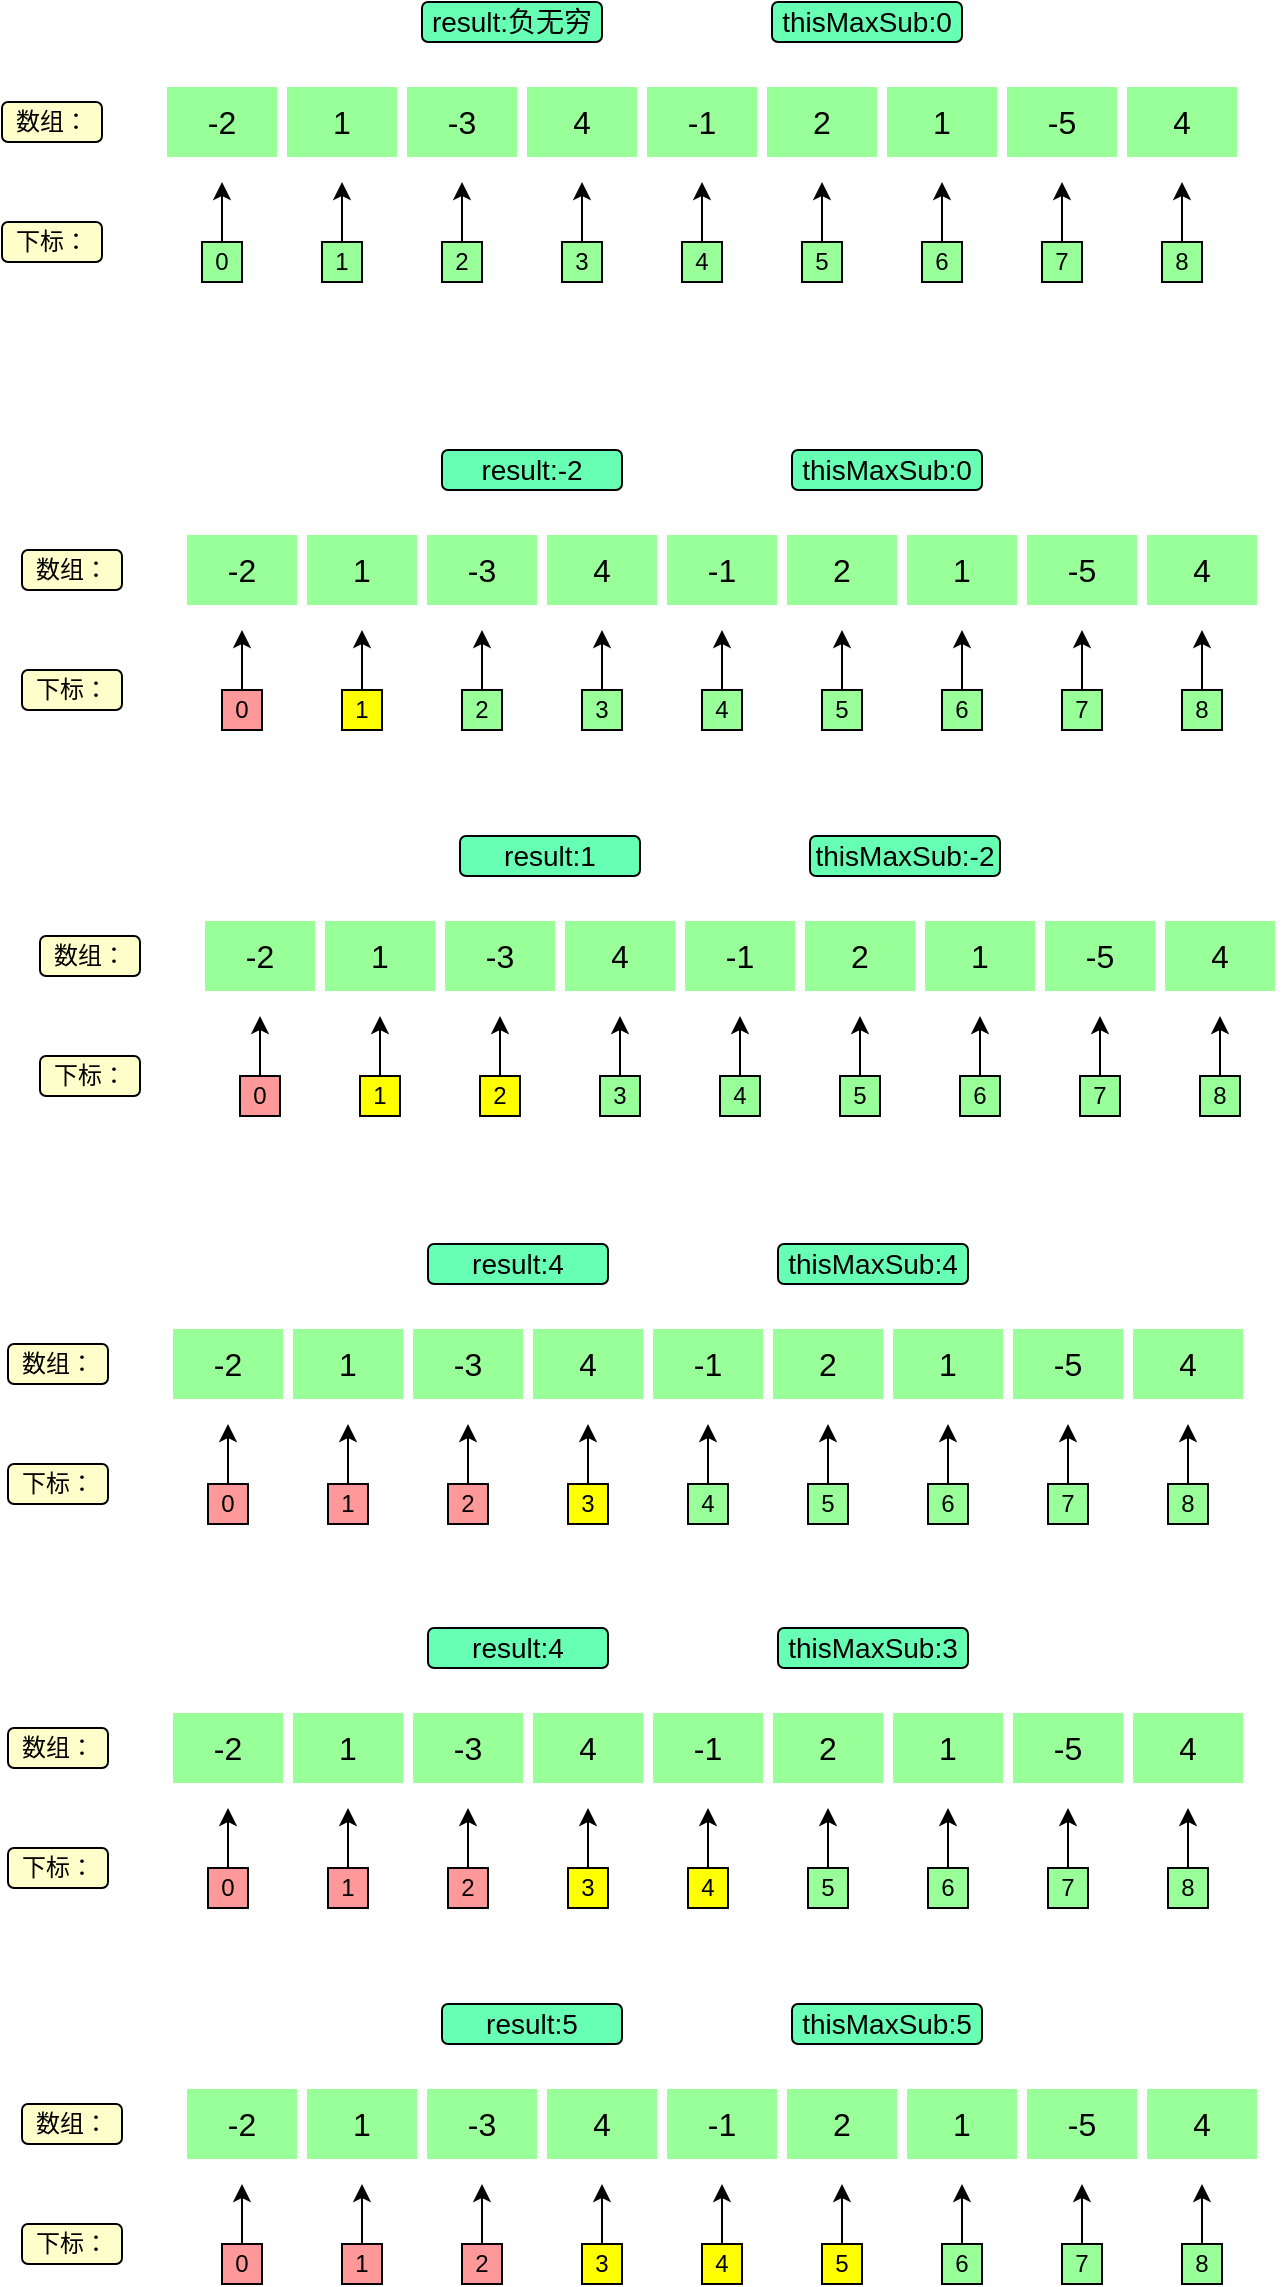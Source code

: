 <mxfile version="24.4.10" type="github">
  <diagram name="第 1 页" id="lsborwnT0gprOT2CD9yx">
    <mxGraphModel dx="1386" dy="751" grid="0" gridSize="10" guides="1" tooltips="1" connect="1" arrows="1" fold="1" page="0" pageScale="1" pageWidth="827" pageHeight="1169" math="0" shadow="0">
      <root>
        <mxCell id="0" />
        <mxCell id="1" parent="0" />
        <mxCell id="xoI9QJaOge4s5o_3HhD3-1" value="" style="shape=table;startSize=0;container=1;collapsible=0;childLayout=tableLayout;fontSize=16;fillColor=#99FF99;strokeWidth=5;strokeColor=#FFFFFF;" vertex="1" parent="1">
          <mxGeometry x="150" y="160" width="540" height="40" as="geometry" />
        </mxCell>
        <mxCell id="xoI9QJaOge4s5o_3HhD3-2" value="" style="shape=tableRow;horizontal=0;startSize=0;swimlaneHead=0;swimlaneBody=0;strokeColor=inherit;top=0;left=0;bottom=0;right=0;collapsible=0;dropTarget=0;fillColor=none;points=[[0,0.5],[1,0.5]];portConstraint=eastwest;fontSize=16;" vertex="1" parent="xoI9QJaOge4s5o_3HhD3-1">
          <mxGeometry width="540" height="40" as="geometry" />
        </mxCell>
        <mxCell id="xoI9QJaOge4s5o_3HhD3-3" value="-2" style="shape=partialRectangle;html=1;whiteSpace=wrap;connectable=0;strokeColor=inherit;overflow=hidden;fillColor=none;top=0;left=0;bottom=0;right=0;pointerEvents=1;fontSize=16;" vertex="1" parent="xoI9QJaOge4s5o_3HhD3-2">
          <mxGeometry width="60" height="40" as="geometry">
            <mxRectangle width="60" height="40" as="alternateBounds" />
          </mxGeometry>
        </mxCell>
        <mxCell id="xoI9QJaOge4s5o_3HhD3-4" value="1" style="shape=partialRectangle;html=1;whiteSpace=wrap;connectable=0;strokeColor=inherit;overflow=hidden;fillColor=none;top=0;left=0;bottom=0;right=0;pointerEvents=1;fontSize=16;" vertex="1" parent="xoI9QJaOge4s5o_3HhD3-2">
          <mxGeometry x="60" width="60" height="40" as="geometry">
            <mxRectangle width="60" height="40" as="alternateBounds" />
          </mxGeometry>
        </mxCell>
        <mxCell id="xoI9QJaOge4s5o_3HhD3-5" value="-3" style="shape=partialRectangle;html=1;whiteSpace=wrap;connectable=0;strokeColor=inherit;overflow=hidden;fillColor=none;top=0;left=0;bottom=0;right=0;pointerEvents=1;fontSize=16;" vertex="1" parent="xoI9QJaOge4s5o_3HhD3-2">
          <mxGeometry x="120" width="60" height="40" as="geometry">
            <mxRectangle width="60" height="40" as="alternateBounds" />
          </mxGeometry>
        </mxCell>
        <mxCell id="xoI9QJaOge4s5o_3HhD3-14" value="4" style="shape=partialRectangle;html=1;whiteSpace=wrap;connectable=0;strokeColor=inherit;overflow=hidden;fillColor=none;top=0;left=0;bottom=0;right=0;pointerEvents=1;fontSize=16;" vertex="1" parent="xoI9QJaOge4s5o_3HhD3-2">
          <mxGeometry x="180" width="60" height="40" as="geometry">
            <mxRectangle width="60" height="40" as="alternateBounds" />
          </mxGeometry>
        </mxCell>
        <mxCell id="xoI9QJaOge4s5o_3HhD3-15" value="-1" style="shape=partialRectangle;html=1;whiteSpace=wrap;connectable=0;strokeColor=inherit;overflow=hidden;fillColor=none;top=0;left=0;bottom=0;right=0;pointerEvents=1;fontSize=16;" vertex="1" parent="xoI9QJaOge4s5o_3HhD3-2">
          <mxGeometry x="240" width="60" height="40" as="geometry">
            <mxRectangle width="60" height="40" as="alternateBounds" />
          </mxGeometry>
        </mxCell>
        <mxCell id="xoI9QJaOge4s5o_3HhD3-16" value="2" style="shape=partialRectangle;html=1;whiteSpace=wrap;connectable=0;strokeColor=inherit;overflow=hidden;fillColor=none;top=0;left=0;bottom=0;right=0;pointerEvents=1;fontSize=16;" vertex="1" parent="xoI9QJaOge4s5o_3HhD3-2">
          <mxGeometry x="300" width="60" height="40" as="geometry">
            <mxRectangle width="60" height="40" as="alternateBounds" />
          </mxGeometry>
        </mxCell>
        <mxCell id="xoI9QJaOge4s5o_3HhD3-17" value="1" style="shape=partialRectangle;html=1;whiteSpace=wrap;connectable=0;strokeColor=inherit;overflow=hidden;fillColor=none;top=0;left=0;bottom=0;right=0;pointerEvents=1;fontSize=16;" vertex="1" parent="xoI9QJaOge4s5o_3HhD3-2">
          <mxGeometry x="360" width="60" height="40" as="geometry">
            <mxRectangle width="60" height="40" as="alternateBounds" />
          </mxGeometry>
        </mxCell>
        <mxCell id="xoI9QJaOge4s5o_3HhD3-18" value="-5" style="shape=partialRectangle;html=1;whiteSpace=wrap;connectable=0;strokeColor=inherit;overflow=hidden;fillColor=none;top=0;left=0;bottom=0;right=0;pointerEvents=1;fontSize=16;" vertex="1" parent="xoI9QJaOge4s5o_3HhD3-2">
          <mxGeometry x="420" width="60" height="40" as="geometry">
            <mxRectangle width="60" height="40" as="alternateBounds" />
          </mxGeometry>
        </mxCell>
        <mxCell id="xoI9QJaOge4s5o_3HhD3-19" value="4" style="shape=partialRectangle;html=1;whiteSpace=wrap;connectable=0;strokeColor=inherit;overflow=hidden;fillColor=none;top=0;left=0;bottom=0;right=0;pointerEvents=1;fontSize=16;" vertex="1" parent="xoI9QJaOge4s5o_3HhD3-2">
          <mxGeometry x="480" width="60" height="40" as="geometry">
            <mxRectangle width="60" height="40" as="alternateBounds" />
          </mxGeometry>
        </mxCell>
        <mxCell id="xoI9QJaOge4s5o_3HhD3-23" value="" style="group" vertex="1" connectable="0" parent="1">
          <mxGeometry x="170" y="210" width="20" height="50" as="geometry" />
        </mxCell>
        <mxCell id="xoI9QJaOge4s5o_3HhD3-21" value="0" style="rounded=0;whiteSpace=wrap;html=1;fillColor=#99FF99;" vertex="1" parent="xoI9QJaOge4s5o_3HhD3-23">
          <mxGeometry y="30" width="20" height="20" as="geometry" />
        </mxCell>
        <mxCell id="xoI9QJaOge4s5o_3HhD3-22" value="" style="endArrow=classic;html=1;rounded=0;exitX=0.5;exitY=0;exitDx=0;exitDy=0;" edge="1" parent="xoI9QJaOge4s5o_3HhD3-23" source="xoI9QJaOge4s5o_3HhD3-21">
          <mxGeometry width="50" height="50" relative="1" as="geometry">
            <mxPoint x="-150" y="170" as="sourcePoint" />
            <mxPoint x="10" as="targetPoint" />
          </mxGeometry>
        </mxCell>
        <mxCell id="xoI9QJaOge4s5o_3HhD3-41" value="" style="group" vertex="1" connectable="0" parent="1">
          <mxGeometry x="650" y="210" width="20" height="50" as="geometry" />
        </mxCell>
        <mxCell id="xoI9QJaOge4s5o_3HhD3-42" value="8" style="rounded=0;whiteSpace=wrap;html=1;fillColor=#99FF99;" vertex="1" parent="xoI9QJaOge4s5o_3HhD3-41">
          <mxGeometry y="30" width="20" height="20" as="geometry" />
        </mxCell>
        <mxCell id="xoI9QJaOge4s5o_3HhD3-43" value="" style="endArrow=classic;html=1;rounded=0;exitX=0.5;exitY=0;exitDx=0;exitDy=0;" edge="1" parent="xoI9QJaOge4s5o_3HhD3-41" source="xoI9QJaOge4s5o_3HhD3-42">
          <mxGeometry width="50" height="50" relative="1" as="geometry">
            <mxPoint x="-150" y="170" as="sourcePoint" />
            <mxPoint x="10" as="targetPoint" />
          </mxGeometry>
        </mxCell>
        <mxCell id="xoI9QJaOge4s5o_3HhD3-47" value="" style="group" vertex="1" connectable="0" parent="1">
          <mxGeometry x="590" y="210" width="20" height="50" as="geometry" />
        </mxCell>
        <mxCell id="xoI9QJaOge4s5o_3HhD3-48" value="7" style="rounded=0;whiteSpace=wrap;html=1;fillColor=#99FF99;" vertex="1" parent="xoI9QJaOge4s5o_3HhD3-47">
          <mxGeometry y="30" width="20" height="20" as="geometry" />
        </mxCell>
        <mxCell id="xoI9QJaOge4s5o_3HhD3-49" value="" style="endArrow=classic;html=1;rounded=0;exitX=0.5;exitY=0;exitDx=0;exitDy=0;" edge="1" parent="xoI9QJaOge4s5o_3HhD3-47" source="xoI9QJaOge4s5o_3HhD3-48">
          <mxGeometry width="50" height="50" relative="1" as="geometry">
            <mxPoint x="-150" y="170" as="sourcePoint" />
            <mxPoint x="10" as="targetPoint" />
          </mxGeometry>
        </mxCell>
        <mxCell id="xoI9QJaOge4s5o_3HhD3-53" value="" style="group" vertex="1" connectable="0" parent="1">
          <mxGeometry x="530" y="210" width="20" height="50" as="geometry" />
        </mxCell>
        <mxCell id="xoI9QJaOge4s5o_3HhD3-54" value="6" style="rounded=0;whiteSpace=wrap;html=1;fillColor=#99FF99;" vertex="1" parent="xoI9QJaOge4s5o_3HhD3-53">
          <mxGeometry y="30" width="20" height="20" as="geometry" />
        </mxCell>
        <mxCell id="xoI9QJaOge4s5o_3HhD3-55" value="" style="endArrow=classic;html=1;rounded=0;exitX=0.5;exitY=0;exitDx=0;exitDy=0;" edge="1" parent="xoI9QJaOge4s5o_3HhD3-53" source="xoI9QJaOge4s5o_3HhD3-54">
          <mxGeometry width="50" height="50" relative="1" as="geometry">
            <mxPoint x="-150" y="170" as="sourcePoint" />
            <mxPoint x="10" as="targetPoint" />
          </mxGeometry>
        </mxCell>
        <mxCell id="xoI9QJaOge4s5o_3HhD3-59" value="" style="group" vertex="1" connectable="0" parent="1">
          <mxGeometry x="470" y="210" width="20" height="50" as="geometry" />
        </mxCell>
        <mxCell id="xoI9QJaOge4s5o_3HhD3-60" value="5" style="rounded=0;whiteSpace=wrap;html=1;fillColor=#99FF99;" vertex="1" parent="xoI9QJaOge4s5o_3HhD3-59">
          <mxGeometry y="30" width="20" height="20" as="geometry" />
        </mxCell>
        <mxCell id="xoI9QJaOge4s5o_3HhD3-61" value="" style="endArrow=classic;html=1;rounded=0;exitX=0.5;exitY=0;exitDx=0;exitDy=0;" edge="1" parent="xoI9QJaOge4s5o_3HhD3-59" source="xoI9QJaOge4s5o_3HhD3-60">
          <mxGeometry width="50" height="50" relative="1" as="geometry">
            <mxPoint x="-150" y="170" as="sourcePoint" />
            <mxPoint x="10" as="targetPoint" />
          </mxGeometry>
        </mxCell>
        <mxCell id="xoI9QJaOge4s5o_3HhD3-62" value="" style="group" vertex="1" connectable="0" parent="1">
          <mxGeometry x="410" y="210" width="20" height="50" as="geometry" />
        </mxCell>
        <mxCell id="xoI9QJaOge4s5o_3HhD3-63" value="4" style="rounded=0;whiteSpace=wrap;html=1;fillColor=#99FF99;" vertex="1" parent="xoI9QJaOge4s5o_3HhD3-62">
          <mxGeometry y="30" width="20" height="20" as="geometry" />
        </mxCell>
        <mxCell id="xoI9QJaOge4s5o_3HhD3-64" value="" style="endArrow=classic;html=1;rounded=0;exitX=0.5;exitY=0;exitDx=0;exitDy=0;" edge="1" parent="xoI9QJaOge4s5o_3HhD3-62" source="xoI9QJaOge4s5o_3HhD3-63">
          <mxGeometry width="50" height="50" relative="1" as="geometry">
            <mxPoint x="-150" y="170" as="sourcePoint" />
            <mxPoint x="10" as="targetPoint" />
          </mxGeometry>
        </mxCell>
        <mxCell id="xoI9QJaOge4s5o_3HhD3-71" value="" style="group" vertex="1" connectable="0" parent="1">
          <mxGeometry x="350" y="210" width="20" height="50" as="geometry" />
        </mxCell>
        <mxCell id="xoI9QJaOge4s5o_3HhD3-72" value="3" style="rounded=0;whiteSpace=wrap;html=1;fillColor=#99FF99;" vertex="1" parent="xoI9QJaOge4s5o_3HhD3-71">
          <mxGeometry y="30" width="20" height="20" as="geometry" />
        </mxCell>
        <mxCell id="xoI9QJaOge4s5o_3HhD3-73" value="" style="endArrow=classic;html=1;rounded=0;exitX=0.5;exitY=0;exitDx=0;exitDy=0;" edge="1" parent="xoI9QJaOge4s5o_3HhD3-71" source="xoI9QJaOge4s5o_3HhD3-72">
          <mxGeometry width="50" height="50" relative="1" as="geometry">
            <mxPoint x="-150" y="170" as="sourcePoint" />
            <mxPoint x="10" as="targetPoint" />
          </mxGeometry>
        </mxCell>
        <mxCell id="xoI9QJaOge4s5o_3HhD3-74" value="" style="group" vertex="1" connectable="0" parent="1">
          <mxGeometry x="290" y="210" width="20" height="50" as="geometry" />
        </mxCell>
        <mxCell id="xoI9QJaOge4s5o_3HhD3-75" value="2" style="rounded=0;whiteSpace=wrap;html=1;fillColor=#99FF99;" vertex="1" parent="xoI9QJaOge4s5o_3HhD3-74">
          <mxGeometry y="30" width="20" height="20" as="geometry" />
        </mxCell>
        <mxCell id="xoI9QJaOge4s5o_3HhD3-76" value="" style="endArrow=classic;html=1;rounded=0;exitX=0.5;exitY=0;exitDx=0;exitDy=0;" edge="1" parent="xoI9QJaOge4s5o_3HhD3-74" source="xoI9QJaOge4s5o_3HhD3-75">
          <mxGeometry width="50" height="50" relative="1" as="geometry">
            <mxPoint x="-150" y="170" as="sourcePoint" />
            <mxPoint x="10" as="targetPoint" />
          </mxGeometry>
        </mxCell>
        <mxCell id="xoI9QJaOge4s5o_3HhD3-77" value="" style="group" vertex="1" connectable="0" parent="1">
          <mxGeometry x="230" y="210" width="20" height="50" as="geometry" />
        </mxCell>
        <mxCell id="xoI9QJaOge4s5o_3HhD3-78" value="1" style="rounded=0;whiteSpace=wrap;html=1;fillColor=#99FF99;" vertex="1" parent="xoI9QJaOge4s5o_3HhD3-77">
          <mxGeometry y="30" width="20" height="20" as="geometry" />
        </mxCell>
        <mxCell id="xoI9QJaOge4s5o_3HhD3-79" value="" style="endArrow=classic;html=1;rounded=0;exitX=0.5;exitY=0;exitDx=0;exitDy=0;" edge="1" parent="xoI9QJaOge4s5o_3HhD3-77" source="xoI9QJaOge4s5o_3HhD3-78">
          <mxGeometry width="50" height="50" relative="1" as="geometry">
            <mxPoint x="-150" y="170" as="sourcePoint" />
            <mxPoint x="10" as="targetPoint" />
          </mxGeometry>
        </mxCell>
        <mxCell id="xoI9QJaOge4s5o_3HhD3-83" value="下标：" style="rounded=1;whiteSpace=wrap;html=1;fillColor=#FFFFCC;" vertex="1" parent="1">
          <mxGeometry x="70" y="230" width="50" height="20" as="geometry" />
        </mxCell>
        <mxCell id="xoI9QJaOge4s5o_3HhD3-84" value="数组：" style="rounded=1;whiteSpace=wrap;html=1;fillColor=#FFFFCC;" vertex="1" parent="1">
          <mxGeometry x="70" y="170" width="50" height="20" as="geometry" />
        </mxCell>
        <mxCell id="xoI9QJaOge4s5o_3HhD3-85" value="&lt;font style=&quot;font-size: 14px;&quot;&gt;result:负无穷&lt;/font&gt;" style="rounded=1;whiteSpace=wrap;html=1;fillColor=#66FFB3;" vertex="1" parent="1">
          <mxGeometry x="280" y="120" width="90" height="20" as="geometry" />
        </mxCell>
        <mxCell id="xoI9QJaOge4s5o_3HhD3-86" value="&lt;font style=&quot;font-size: 14px;&quot;&gt;thisMaxSub:0&lt;/font&gt;" style="rounded=1;whiteSpace=wrap;html=1;fillColor=#66FFB3;" vertex="1" parent="1">
          <mxGeometry x="455" y="120" width="95" height="20" as="geometry" />
        </mxCell>
        <mxCell id="xoI9QJaOge4s5o_3HhD3-87" value="" style="shape=table;startSize=0;container=1;collapsible=0;childLayout=tableLayout;fontSize=16;fillColor=#99FF99;strokeWidth=5;strokeColor=#FFFFFF;" vertex="1" parent="1">
          <mxGeometry x="160" y="384" width="540" height="40" as="geometry" />
        </mxCell>
        <mxCell id="xoI9QJaOge4s5o_3HhD3-88" value="" style="shape=tableRow;horizontal=0;startSize=0;swimlaneHead=0;swimlaneBody=0;strokeColor=inherit;top=0;left=0;bottom=0;right=0;collapsible=0;dropTarget=0;fillColor=none;points=[[0,0.5],[1,0.5]];portConstraint=eastwest;fontSize=16;" vertex="1" parent="xoI9QJaOge4s5o_3HhD3-87">
          <mxGeometry width="540" height="40" as="geometry" />
        </mxCell>
        <mxCell id="xoI9QJaOge4s5o_3HhD3-89" value="-2" style="shape=partialRectangle;html=1;whiteSpace=wrap;connectable=0;strokeColor=inherit;overflow=hidden;fillColor=none;top=0;left=0;bottom=0;right=0;pointerEvents=1;fontSize=16;" vertex="1" parent="xoI9QJaOge4s5o_3HhD3-88">
          <mxGeometry width="60" height="40" as="geometry">
            <mxRectangle width="60" height="40" as="alternateBounds" />
          </mxGeometry>
        </mxCell>
        <mxCell id="xoI9QJaOge4s5o_3HhD3-90" value="1" style="shape=partialRectangle;html=1;whiteSpace=wrap;connectable=0;strokeColor=inherit;overflow=hidden;fillColor=none;top=0;left=0;bottom=0;right=0;pointerEvents=1;fontSize=16;" vertex="1" parent="xoI9QJaOge4s5o_3HhD3-88">
          <mxGeometry x="60" width="60" height="40" as="geometry">
            <mxRectangle width="60" height="40" as="alternateBounds" />
          </mxGeometry>
        </mxCell>
        <mxCell id="xoI9QJaOge4s5o_3HhD3-91" value="-3" style="shape=partialRectangle;html=1;whiteSpace=wrap;connectable=0;strokeColor=inherit;overflow=hidden;fillColor=none;top=0;left=0;bottom=0;right=0;pointerEvents=1;fontSize=16;" vertex="1" parent="xoI9QJaOge4s5o_3HhD3-88">
          <mxGeometry x="120" width="60" height="40" as="geometry">
            <mxRectangle width="60" height="40" as="alternateBounds" />
          </mxGeometry>
        </mxCell>
        <mxCell id="xoI9QJaOge4s5o_3HhD3-92" value="4" style="shape=partialRectangle;html=1;whiteSpace=wrap;connectable=0;strokeColor=inherit;overflow=hidden;fillColor=none;top=0;left=0;bottom=0;right=0;pointerEvents=1;fontSize=16;" vertex="1" parent="xoI9QJaOge4s5o_3HhD3-88">
          <mxGeometry x="180" width="60" height="40" as="geometry">
            <mxRectangle width="60" height="40" as="alternateBounds" />
          </mxGeometry>
        </mxCell>
        <mxCell id="xoI9QJaOge4s5o_3HhD3-93" value="-1" style="shape=partialRectangle;html=1;whiteSpace=wrap;connectable=0;strokeColor=inherit;overflow=hidden;fillColor=none;top=0;left=0;bottom=0;right=0;pointerEvents=1;fontSize=16;" vertex="1" parent="xoI9QJaOge4s5o_3HhD3-88">
          <mxGeometry x="240" width="60" height="40" as="geometry">
            <mxRectangle width="60" height="40" as="alternateBounds" />
          </mxGeometry>
        </mxCell>
        <mxCell id="xoI9QJaOge4s5o_3HhD3-94" value="2" style="shape=partialRectangle;html=1;whiteSpace=wrap;connectable=0;strokeColor=inherit;overflow=hidden;fillColor=none;top=0;left=0;bottom=0;right=0;pointerEvents=1;fontSize=16;" vertex="1" parent="xoI9QJaOge4s5o_3HhD3-88">
          <mxGeometry x="300" width="60" height="40" as="geometry">
            <mxRectangle width="60" height="40" as="alternateBounds" />
          </mxGeometry>
        </mxCell>
        <mxCell id="xoI9QJaOge4s5o_3HhD3-95" value="1" style="shape=partialRectangle;html=1;whiteSpace=wrap;connectable=0;strokeColor=inherit;overflow=hidden;fillColor=none;top=0;left=0;bottom=0;right=0;pointerEvents=1;fontSize=16;" vertex="1" parent="xoI9QJaOge4s5o_3HhD3-88">
          <mxGeometry x="360" width="60" height="40" as="geometry">
            <mxRectangle width="60" height="40" as="alternateBounds" />
          </mxGeometry>
        </mxCell>
        <mxCell id="xoI9QJaOge4s5o_3HhD3-96" value="-5" style="shape=partialRectangle;html=1;whiteSpace=wrap;connectable=0;strokeColor=inherit;overflow=hidden;fillColor=none;top=0;left=0;bottom=0;right=0;pointerEvents=1;fontSize=16;" vertex="1" parent="xoI9QJaOge4s5o_3HhD3-88">
          <mxGeometry x="420" width="60" height="40" as="geometry">
            <mxRectangle width="60" height="40" as="alternateBounds" />
          </mxGeometry>
        </mxCell>
        <mxCell id="xoI9QJaOge4s5o_3HhD3-97" value="4" style="shape=partialRectangle;html=1;whiteSpace=wrap;connectable=0;strokeColor=inherit;overflow=hidden;fillColor=none;top=0;left=0;bottom=0;right=0;pointerEvents=1;fontSize=16;" vertex="1" parent="xoI9QJaOge4s5o_3HhD3-88">
          <mxGeometry x="480" width="60" height="40" as="geometry">
            <mxRectangle width="60" height="40" as="alternateBounds" />
          </mxGeometry>
        </mxCell>
        <mxCell id="xoI9QJaOge4s5o_3HhD3-98" value="" style="group" vertex="1" connectable="0" parent="1">
          <mxGeometry x="180" y="434" width="20" height="50" as="geometry" />
        </mxCell>
        <mxCell id="xoI9QJaOge4s5o_3HhD3-99" value="0" style="rounded=0;whiteSpace=wrap;html=1;fillColor=#FF9999;" vertex="1" parent="xoI9QJaOge4s5o_3HhD3-98">
          <mxGeometry y="30" width="20" height="20" as="geometry" />
        </mxCell>
        <mxCell id="xoI9QJaOge4s5o_3HhD3-100" value="" style="endArrow=classic;html=1;rounded=0;exitX=0.5;exitY=0;exitDx=0;exitDy=0;" edge="1" parent="xoI9QJaOge4s5o_3HhD3-98" source="xoI9QJaOge4s5o_3HhD3-99">
          <mxGeometry width="50" height="50" relative="1" as="geometry">
            <mxPoint x="-150" y="170" as="sourcePoint" />
            <mxPoint x="10" as="targetPoint" />
          </mxGeometry>
        </mxCell>
        <mxCell id="xoI9QJaOge4s5o_3HhD3-101" value="" style="group" vertex="1" connectable="0" parent="1">
          <mxGeometry x="660" y="434" width="20" height="50" as="geometry" />
        </mxCell>
        <mxCell id="xoI9QJaOge4s5o_3HhD3-102" value="8" style="rounded=0;whiteSpace=wrap;html=1;fillColor=#99FF99;" vertex="1" parent="xoI9QJaOge4s5o_3HhD3-101">
          <mxGeometry y="30" width="20" height="20" as="geometry" />
        </mxCell>
        <mxCell id="xoI9QJaOge4s5o_3HhD3-103" value="" style="endArrow=classic;html=1;rounded=0;exitX=0.5;exitY=0;exitDx=0;exitDy=0;" edge="1" parent="xoI9QJaOge4s5o_3HhD3-101" source="xoI9QJaOge4s5o_3HhD3-102">
          <mxGeometry width="50" height="50" relative="1" as="geometry">
            <mxPoint x="-150" y="170" as="sourcePoint" />
            <mxPoint x="10" as="targetPoint" />
          </mxGeometry>
        </mxCell>
        <mxCell id="xoI9QJaOge4s5o_3HhD3-104" value="" style="group" vertex="1" connectable="0" parent="1">
          <mxGeometry x="600" y="434" width="20" height="50" as="geometry" />
        </mxCell>
        <mxCell id="xoI9QJaOge4s5o_3HhD3-105" value="7" style="rounded=0;whiteSpace=wrap;html=1;fillColor=#99FF99;" vertex="1" parent="xoI9QJaOge4s5o_3HhD3-104">
          <mxGeometry y="30" width="20" height="20" as="geometry" />
        </mxCell>
        <mxCell id="xoI9QJaOge4s5o_3HhD3-106" value="" style="endArrow=classic;html=1;rounded=0;exitX=0.5;exitY=0;exitDx=0;exitDy=0;" edge="1" parent="xoI9QJaOge4s5o_3HhD3-104" source="xoI9QJaOge4s5o_3HhD3-105">
          <mxGeometry width="50" height="50" relative="1" as="geometry">
            <mxPoint x="-150" y="170" as="sourcePoint" />
            <mxPoint x="10" as="targetPoint" />
          </mxGeometry>
        </mxCell>
        <mxCell id="xoI9QJaOge4s5o_3HhD3-107" value="" style="group" vertex="1" connectable="0" parent="1">
          <mxGeometry x="540" y="434" width="20" height="50" as="geometry" />
        </mxCell>
        <mxCell id="xoI9QJaOge4s5o_3HhD3-108" value="6" style="rounded=0;whiteSpace=wrap;html=1;fillColor=#99FF99;" vertex="1" parent="xoI9QJaOge4s5o_3HhD3-107">
          <mxGeometry y="30" width="20" height="20" as="geometry" />
        </mxCell>
        <mxCell id="xoI9QJaOge4s5o_3HhD3-109" value="" style="endArrow=classic;html=1;rounded=0;exitX=0.5;exitY=0;exitDx=0;exitDy=0;" edge="1" parent="xoI9QJaOge4s5o_3HhD3-107" source="xoI9QJaOge4s5o_3HhD3-108">
          <mxGeometry width="50" height="50" relative="1" as="geometry">
            <mxPoint x="-150" y="170" as="sourcePoint" />
            <mxPoint x="10" as="targetPoint" />
          </mxGeometry>
        </mxCell>
        <mxCell id="xoI9QJaOge4s5o_3HhD3-110" value="" style="group" vertex="1" connectable="0" parent="1">
          <mxGeometry x="480" y="434" width="20" height="50" as="geometry" />
        </mxCell>
        <mxCell id="xoI9QJaOge4s5o_3HhD3-111" value="5" style="rounded=0;whiteSpace=wrap;html=1;fillColor=#99FF99;" vertex="1" parent="xoI9QJaOge4s5o_3HhD3-110">
          <mxGeometry y="30" width="20" height="20" as="geometry" />
        </mxCell>
        <mxCell id="xoI9QJaOge4s5o_3HhD3-112" value="" style="endArrow=classic;html=1;rounded=0;exitX=0.5;exitY=0;exitDx=0;exitDy=0;" edge="1" parent="xoI9QJaOge4s5o_3HhD3-110" source="xoI9QJaOge4s5o_3HhD3-111">
          <mxGeometry width="50" height="50" relative="1" as="geometry">
            <mxPoint x="-150" y="170" as="sourcePoint" />
            <mxPoint x="10" as="targetPoint" />
          </mxGeometry>
        </mxCell>
        <mxCell id="xoI9QJaOge4s5o_3HhD3-113" value="" style="group" vertex="1" connectable="0" parent="1">
          <mxGeometry x="420" y="434" width="20" height="50" as="geometry" />
        </mxCell>
        <mxCell id="xoI9QJaOge4s5o_3HhD3-114" value="4" style="rounded=0;whiteSpace=wrap;html=1;fillColor=#99FF99;" vertex="1" parent="xoI9QJaOge4s5o_3HhD3-113">
          <mxGeometry y="30" width="20" height="20" as="geometry" />
        </mxCell>
        <mxCell id="xoI9QJaOge4s5o_3HhD3-115" value="" style="endArrow=classic;html=1;rounded=0;exitX=0.5;exitY=0;exitDx=0;exitDy=0;" edge="1" parent="xoI9QJaOge4s5o_3HhD3-113" source="xoI9QJaOge4s5o_3HhD3-114">
          <mxGeometry width="50" height="50" relative="1" as="geometry">
            <mxPoint x="-150" y="170" as="sourcePoint" />
            <mxPoint x="10" as="targetPoint" />
          </mxGeometry>
        </mxCell>
        <mxCell id="xoI9QJaOge4s5o_3HhD3-116" value="" style="group" vertex="1" connectable="0" parent="1">
          <mxGeometry x="360" y="434" width="20" height="50" as="geometry" />
        </mxCell>
        <mxCell id="xoI9QJaOge4s5o_3HhD3-117" value="3" style="rounded=0;whiteSpace=wrap;html=1;fillColor=#99FF99;" vertex="1" parent="xoI9QJaOge4s5o_3HhD3-116">
          <mxGeometry y="30" width="20" height="20" as="geometry" />
        </mxCell>
        <mxCell id="xoI9QJaOge4s5o_3HhD3-118" value="" style="endArrow=classic;html=1;rounded=0;exitX=0.5;exitY=0;exitDx=0;exitDy=0;" edge="1" parent="xoI9QJaOge4s5o_3HhD3-116" source="xoI9QJaOge4s5o_3HhD3-117">
          <mxGeometry width="50" height="50" relative="1" as="geometry">
            <mxPoint x="-150" y="170" as="sourcePoint" />
            <mxPoint x="10" as="targetPoint" />
          </mxGeometry>
        </mxCell>
        <mxCell id="xoI9QJaOge4s5o_3HhD3-119" value="" style="group" vertex="1" connectable="0" parent="1">
          <mxGeometry x="300" y="434" width="20" height="50" as="geometry" />
        </mxCell>
        <mxCell id="xoI9QJaOge4s5o_3HhD3-120" value="2" style="rounded=0;whiteSpace=wrap;html=1;fillColor=#99FF99;" vertex="1" parent="xoI9QJaOge4s5o_3HhD3-119">
          <mxGeometry y="30" width="20" height="20" as="geometry" />
        </mxCell>
        <mxCell id="xoI9QJaOge4s5o_3HhD3-121" value="" style="endArrow=classic;html=1;rounded=0;exitX=0.5;exitY=0;exitDx=0;exitDy=0;" edge="1" parent="xoI9QJaOge4s5o_3HhD3-119" source="xoI9QJaOge4s5o_3HhD3-120">
          <mxGeometry width="50" height="50" relative="1" as="geometry">
            <mxPoint x="-150" y="170" as="sourcePoint" />
            <mxPoint x="10" as="targetPoint" />
          </mxGeometry>
        </mxCell>
        <mxCell id="xoI9QJaOge4s5o_3HhD3-122" value="" style="group" vertex="1" connectable="0" parent="1">
          <mxGeometry x="240" y="434" width="20" height="50" as="geometry" />
        </mxCell>
        <mxCell id="xoI9QJaOge4s5o_3HhD3-123" value="1" style="rounded=0;whiteSpace=wrap;html=1;fillColor=#FFFF00;" vertex="1" parent="xoI9QJaOge4s5o_3HhD3-122">
          <mxGeometry y="30" width="20" height="20" as="geometry" />
        </mxCell>
        <mxCell id="xoI9QJaOge4s5o_3HhD3-124" value="" style="endArrow=classic;html=1;rounded=0;exitX=0.5;exitY=0;exitDx=0;exitDy=0;" edge="1" parent="xoI9QJaOge4s5o_3HhD3-122" source="xoI9QJaOge4s5o_3HhD3-123">
          <mxGeometry width="50" height="50" relative="1" as="geometry">
            <mxPoint x="-150" y="170" as="sourcePoint" />
            <mxPoint x="10" as="targetPoint" />
          </mxGeometry>
        </mxCell>
        <mxCell id="xoI9QJaOge4s5o_3HhD3-125" value="下标：" style="rounded=1;whiteSpace=wrap;html=1;fillColor=#FFFFCC;" vertex="1" parent="1">
          <mxGeometry x="80" y="454" width="50" height="20" as="geometry" />
        </mxCell>
        <mxCell id="xoI9QJaOge4s5o_3HhD3-126" value="数组：" style="rounded=1;whiteSpace=wrap;html=1;fillColor=#FFFFCC;" vertex="1" parent="1">
          <mxGeometry x="80" y="394" width="50" height="20" as="geometry" />
        </mxCell>
        <mxCell id="xoI9QJaOge4s5o_3HhD3-127" value="&lt;font style=&quot;font-size: 14px;&quot;&gt;result:-2&lt;/font&gt;" style="rounded=1;whiteSpace=wrap;html=1;fillColor=#66FFB3;" vertex="1" parent="1">
          <mxGeometry x="290" y="344" width="90" height="20" as="geometry" />
        </mxCell>
        <mxCell id="xoI9QJaOge4s5o_3HhD3-128" value="&lt;font style=&quot;font-size: 14px;&quot;&gt;thisMaxSub:0&lt;/font&gt;" style="rounded=1;whiteSpace=wrap;html=1;fillColor=#66FFB3;" vertex="1" parent="1">
          <mxGeometry x="465" y="344" width="95" height="20" as="geometry" />
        </mxCell>
        <mxCell id="xoI9QJaOge4s5o_3HhD3-130" value="" style="shape=table;startSize=0;container=1;collapsible=0;childLayout=tableLayout;fontSize=16;fillColor=#99FF99;strokeWidth=5;strokeColor=#FFFFFF;" vertex="1" parent="1">
          <mxGeometry x="169" y="577" width="540" height="40" as="geometry" />
        </mxCell>
        <mxCell id="xoI9QJaOge4s5o_3HhD3-131" value="" style="shape=tableRow;horizontal=0;startSize=0;swimlaneHead=0;swimlaneBody=0;strokeColor=inherit;top=0;left=0;bottom=0;right=0;collapsible=0;dropTarget=0;fillColor=none;points=[[0,0.5],[1,0.5]];portConstraint=eastwest;fontSize=16;" vertex="1" parent="xoI9QJaOge4s5o_3HhD3-130">
          <mxGeometry width="540" height="40" as="geometry" />
        </mxCell>
        <mxCell id="xoI9QJaOge4s5o_3HhD3-132" value="-2" style="shape=partialRectangle;html=1;whiteSpace=wrap;connectable=0;strokeColor=inherit;overflow=hidden;fillColor=none;top=0;left=0;bottom=0;right=0;pointerEvents=1;fontSize=16;" vertex="1" parent="xoI9QJaOge4s5o_3HhD3-131">
          <mxGeometry width="60" height="40" as="geometry">
            <mxRectangle width="60" height="40" as="alternateBounds" />
          </mxGeometry>
        </mxCell>
        <mxCell id="xoI9QJaOge4s5o_3HhD3-133" value="1" style="shape=partialRectangle;html=1;whiteSpace=wrap;connectable=0;strokeColor=inherit;overflow=hidden;fillColor=none;top=0;left=0;bottom=0;right=0;pointerEvents=1;fontSize=16;" vertex="1" parent="xoI9QJaOge4s5o_3HhD3-131">
          <mxGeometry x="60" width="60" height="40" as="geometry">
            <mxRectangle width="60" height="40" as="alternateBounds" />
          </mxGeometry>
        </mxCell>
        <mxCell id="xoI9QJaOge4s5o_3HhD3-134" value="-3" style="shape=partialRectangle;html=1;whiteSpace=wrap;connectable=0;strokeColor=inherit;overflow=hidden;fillColor=none;top=0;left=0;bottom=0;right=0;pointerEvents=1;fontSize=16;" vertex="1" parent="xoI9QJaOge4s5o_3HhD3-131">
          <mxGeometry x="120" width="60" height="40" as="geometry">
            <mxRectangle width="60" height="40" as="alternateBounds" />
          </mxGeometry>
        </mxCell>
        <mxCell id="xoI9QJaOge4s5o_3HhD3-135" value="4" style="shape=partialRectangle;html=1;whiteSpace=wrap;connectable=0;strokeColor=inherit;overflow=hidden;fillColor=none;top=0;left=0;bottom=0;right=0;pointerEvents=1;fontSize=16;" vertex="1" parent="xoI9QJaOge4s5o_3HhD3-131">
          <mxGeometry x="180" width="60" height="40" as="geometry">
            <mxRectangle width="60" height="40" as="alternateBounds" />
          </mxGeometry>
        </mxCell>
        <mxCell id="xoI9QJaOge4s5o_3HhD3-136" value="-1" style="shape=partialRectangle;html=1;whiteSpace=wrap;connectable=0;strokeColor=inherit;overflow=hidden;fillColor=none;top=0;left=0;bottom=0;right=0;pointerEvents=1;fontSize=16;" vertex="1" parent="xoI9QJaOge4s5o_3HhD3-131">
          <mxGeometry x="240" width="60" height="40" as="geometry">
            <mxRectangle width="60" height="40" as="alternateBounds" />
          </mxGeometry>
        </mxCell>
        <mxCell id="xoI9QJaOge4s5o_3HhD3-137" value="2" style="shape=partialRectangle;html=1;whiteSpace=wrap;connectable=0;strokeColor=inherit;overflow=hidden;fillColor=none;top=0;left=0;bottom=0;right=0;pointerEvents=1;fontSize=16;" vertex="1" parent="xoI9QJaOge4s5o_3HhD3-131">
          <mxGeometry x="300" width="60" height="40" as="geometry">
            <mxRectangle width="60" height="40" as="alternateBounds" />
          </mxGeometry>
        </mxCell>
        <mxCell id="xoI9QJaOge4s5o_3HhD3-138" value="1" style="shape=partialRectangle;html=1;whiteSpace=wrap;connectable=0;strokeColor=inherit;overflow=hidden;fillColor=none;top=0;left=0;bottom=0;right=0;pointerEvents=1;fontSize=16;" vertex="1" parent="xoI9QJaOge4s5o_3HhD3-131">
          <mxGeometry x="360" width="60" height="40" as="geometry">
            <mxRectangle width="60" height="40" as="alternateBounds" />
          </mxGeometry>
        </mxCell>
        <mxCell id="xoI9QJaOge4s5o_3HhD3-139" value="-5" style="shape=partialRectangle;html=1;whiteSpace=wrap;connectable=0;strokeColor=inherit;overflow=hidden;fillColor=none;top=0;left=0;bottom=0;right=0;pointerEvents=1;fontSize=16;" vertex="1" parent="xoI9QJaOge4s5o_3HhD3-131">
          <mxGeometry x="420" width="60" height="40" as="geometry">
            <mxRectangle width="60" height="40" as="alternateBounds" />
          </mxGeometry>
        </mxCell>
        <mxCell id="xoI9QJaOge4s5o_3HhD3-140" value="4" style="shape=partialRectangle;html=1;whiteSpace=wrap;connectable=0;strokeColor=inherit;overflow=hidden;fillColor=none;top=0;left=0;bottom=0;right=0;pointerEvents=1;fontSize=16;" vertex="1" parent="xoI9QJaOge4s5o_3HhD3-131">
          <mxGeometry x="480" width="60" height="40" as="geometry">
            <mxRectangle width="60" height="40" as="alternateBounds" />
          </mxGeometry>
        </mxCell>
        <mxCell id="xoI9QJaOge4s5o_3HhD3-141" value="" style="group" vertex="1" connectable="0" parent="1">
          <mxGeometry x="189" y="627" width="20" height="50" as="geometry" />
        </mxCell>
        <mxCell id="xoI9QJaOge4s5o_3HhD3-142" value="0" style="rounded=0;whiteSpace=wrap;html=1;fillColor=#FF9999;" vertex="1" parent="xoI9QJaOge4s5o_3HhD3-141">
          <mxGeometry y="30" width="20" height="20" as="geometry" />
        </mxCell>
        <mxCell id="xoI9QJaOge4s5o_3HhD3-143" value="" style="endArrow=classic;html=1;rounded=0;exitX=0.5;exitY=0;exitDx=0;exitDy=0;" edge="1" parent="xoI9QJaOge4s5o_3HhD3-141" source="xoI9QJaOge4s5o_3HhD3-142">
          <mxGeometry width="50" height="50" relative="1" as="geometry">
            <mxPoint x="-150" y="170" as="sourcePoint" />
            <mxPoint x="10" as="targetPoint" />
          </mxGeometry>
        </mxCell>
        <mxCell id="xoI9QJaOge4s5o_3HhD3-144" value="" style="group" vertex="1" connectable="0" parent="1">
          <mxGeometry x="669" y="627" width="20" height="50" as="geometry" />
        </mxCell>
        <mxCell id="xoI9QJaOge4s5o_3HhD3-145" value="8" style="rounded=0;whiteSpace=wrap;html=1;fillColor=#99FF99;" vertex="1" parent="xoI9QJaOge4s5o_3HhD3-144">
          <mxGeometry y="30" width="20" height="20" as="geometry" />
        </mxCell>
        <mxCell id="xoI9QJaOge4s5o_3HhD3-146" value="" style="endArrow=classic;html=1;rounded=0;exitX=0.5;exitY=0;exitDx=0;exitDy=0;" edge="1" parent="xoI9QJaOge4s5o_3HhD3-144" source="xoI9QJaOge4s5o_3HhD3-145">
          <mxGeometry width="50" height="50" relative="1" as="geometry">
            <mxPoint x="-150" y="170" as="sourcePoint" />
            <mxPoint x="10" as="targetPoint" />
          </mxGeometry>
        </mxCell>
        <mxCell id="xoI9QJaOge4s5o_3HhD3-147" value="" style="group" vertex="1" connectable="0" parent="1">
          <mxGeometry x="609" y="627" width="20" height="50" as="geometry" />
        </mxCell>
        <mxCell id="xoI9QJaOge4s5o_3HhD3-148" value="7" style="rounded=0;whiteSpace=wrap;html=1;fillColor=#99FF99;" vertex="1" parent="xoI9QJaOge4s5o_3HhD3-147">
          <mxGeometry y="30" width="20" height="20" as="geometry" />
        </mxCell>
        <mxCell id="xoI9QJaOge4s5o_3HhD3-149" value="" style="endArrow=classic;html=1;rounded=0;exitX=0.5;exitY=0;exitDx=0;exitDy=0;" edge="1" parent="xoI9QJaOge4s5o_3HhD3-147" source="xoI9QJaOge4s5o_3HhD3-148">
          <mxGeometry width="50" height="50" relative="1" as="geometry">
            <mxPoint x="-150" y="170" as="sourcePoint" />
            <mxPoint x="10" as="targetPoint" />
          </mxGeometry>
        </mxCell>
        <mxCell id="xoI9QJaOge4s5o_3HhD3-150" value="" style="group" vertex="1" connectable="0" parent="1">
          <mxGeometry x="549" y="627" width="20" height="50" as="geometry" />
        </mxCell>
        <mxCell id="xoI9QJaOge4s5o_3HhD3-151" value="6" style="rounded=0;whiteSpace=wrap;html=1;fillColor=#99FF99;" vertex="1" parent="xoI9QJaOge4s5o_3HhD3-150">
          <mxGeometry y="30" width="20" height="20" as="geometry" />
        </mxCell>
        <mxCell id="xoI9QJaOge4s5o_3HhD3-152" value="" style="endArrow=classic;html=1;rounded=0;exitX=0.5;exitY=0;exitDx=0;exitDy=0;" edge="1" parent="xoI9QJaOge4s5o_3HhD3-150" source="xoI9QJaOge4s5o_3HhD3-151">
          <mxGeometry width="50" height="50" relative="1" as="geometry">
            <mxPoint x="-150" y="170" as="sourcePoint" />
            <mxPoint x="10" as="targetPoint" />
          </mxGeometry>
        </mxCell>
        <mxCell id="xoI9QJaOge4s5o_3HhD3-153" value="" style="group" vertex="1" connectable="0" parent="1">
          <mxGeometry x="489" y="627" width="20" height="50" as="geometry" />
        </mxCell>
        <mxCell id="xoI9QJaOge4s5o_3HhD3-154" value="5" style="rounded=0;whiteSpace=wrap;html=1;fillColor=#99FF99;" vertex="1" parent="xoI9QJaOge4s5o_3HhD3-153">
          <mxGeometry y="30" width="20" height="20" as="geometry" />
        </mxCell>
        <mxCell id="xoI9QJaOge4s5o_3HhD3-155" value="" style="endArrow=classic;html=1;rounded=0;exitX=0.5;exitY=0;exitDx=0;exitDy=0;" edge="1" parent="xoI9QJaOge4s5o_3HhD3-153" source="xoI9QJaOge4s5o_3HhD3-154">
          <mxGeometry width="50" height="50" relative="1" as="geometry">
            <mxPoint x="-150" y="170" as="sourcePoint" />
            <mxPoint x="10" as="targetPoint" />
          </mxGeometry>
        </mxCell>
        <mxCell id="xoI9QJaOge4s5o_3HhD3-156" value="" style="group" vertex="1" connectable="0" parent="1">
          <mxGeometry x="429" y="627" width="20" height="50" as="geometry" />
        </mxCell>
        <mxCell id="xoI9QJaOge4s5o_3HhD3-157" value="4" style="rounded=0;whiteSpace=wrap;html=1;fillColor=#99FF99;" vertex="1" parent="xoI9QJaOge4s5o_3HhD3-156">
          <mxGeometry y="30" width="20" height="20" as="geometry" />
        </mxCell>
        <mxCell id="xoI9QJaOge4s5o_3HhD3-158" value="" style="endArrow=classic;html=1;rounded=0;exitX=0.5;exitY=0;exitDx=0;exitDy=0;" edge="1" parent="xoI9QJaOge4s5o_3HhD3-156" source="xoI9QJaOge4s5o_3HhD3-157">
          <mxGeometry width="50" height="50" relative="1" as="geometry">
            <mxPoint x="-150" y="170" as="sourcePoint" />
            <mxPoint x="10" as="targetPoint" />
          </mxGeometry>
        </mxCell>
        <mxCell id="xoI9QJaOge4s5o_3HhD3-159" value="" style="group" vertex="1" connectable="0" parent="1">
          <mxGeometry x="369" y="627" width="20" height="50" as="geometry" />
        </mxCell>
        <mxCell id="xoI9QJaOge4s5o_3HhD3-160" value="3" style="rounded=0;whiteSpace=wrap;html=1;fillColor=#99FF99;" vertex="1" parent="xoI9QJaOge4s5o_3HhD3-159">
          <mxGeometry y="30" width="20" height="20" as="geometry" />
        </mxCell>
        <mxCell id="xoI9QJaOge4s5o_3HhD3-161" value="" style="endArrow=classic;html=1;rounded=0;exitX=0.5;exitY=0;exitDx=0;exitDy=0;" edge="1" parent="xoI9QJaOge4s5o_3HhD3-159" source="xoI9QJaOge4s5o_3HhD3-160">
          <mxGeometry width="50" height="50" relative="1" as="geometry">
            <mxPoint x="-150" y="170" as="sourcePoint" />
            <mxPoint x="10" as="targetPoint" />
          </mxGeometry>
        </mxCell>
        <mxCell id="xoI9QJaOge4s5o_3HhD3-162" value="" style="group" vertex="1" connectable="0" parent="1">
          <mxGeometry x="309" y="627" width="20" height="50" as="geometry" />
        </mxCell>
        <mxCell id="xoI9QJaOge4s5o_3HhD3-163" value="2" style="rounded=0;whiteSpace=wrap;html=1;fillColor=#FFFF00;" vertex="1" parent="xoI9QJaOge4s5o_3HhD3-162">
          <mxGeometry y="30" width="20" height="20" as="geometry" />
        </mxCell>
        <mxCell id="xoI9QJaOge4s5o_3HhD3-164" value="" style="endArrow=classic;html=1;rounded=0;exitX=0.5;exitY=0;exitDx=0;exitDy=0;" edge="1" parent="xoI9QJaOge4s5o_3HhD3-162" source="xoI9QJaOge4s5o_3HhD3-163">
          <mxGeometry width="50" height="50" relative="1" as="geometry">
            <mxPoint x="-150" y="170" as="sourcePoint" />
            <mxPoint x="10" as="targetPoint" />
          </mxGeometry>
        </mxCell>
        <mxCell id="xoI9QJaOge4s5o_3HhD3-165" value="" style="group" vertex="1" connectable="0" parent="1">
          <mxGeometry x="249" y="627" width="20" height="50" as="geometry" />
        </mxCell>
        <mxCell id="xoI9QJaOge4s5o_3HhD3-166" value="1" style="rounded=0;whiteSpace=wrap;html=1;fillColor=#FFFF00;" vertex="1" parent="xoI9QJaOge4s5o_3HhD3-165">
          <mxGeometry y="30" width="20" height="20" as="geometry" />
        </mxCell>
        <mxCell id="xoI9QJaOge4s5o_3HhD3-167" value="" style="endArrow=classic;html=1;rounded=0;exitX=0.5;exitY=0;exitDx=0;exitDy=0;" edge="1" parent="xoI9QJaOge4s5o_3HhD3-165" source="xoI9QJaOge4s5o_3HhD3-166">
          <mxGeometry width="50" height="50" relative="1" as="geometry">
            <mxPoint x="-150" y="170" as="sourcePoint" />
            <mxPoint x="10" as="targetPoint" />
          </mxGeometry>
        </mxCell>
        <mxCell id="xoI9QJaOge4s5o_3HhD3-168" value="下标：" style="rounded=1;whiteSpace=wrap;html=1;fillColor=#FFFFCC;" vertex="1" parent="1">
          <mxGeometry x="89" y="647" width="50" height="20" as="geometry" />
        </mxCell>
        <mxCell id="xoI9QJaOge4s5o_3HhD3-169" value="数组：" style="rounded=1;whiteSpace=wrap;html=1;fillColor=#FFFFCC;" vertex="1" parent="1">
          <mxGeometry x="89" y="587" width="50" height="20" as="geometry" />
        </mxCell>
        <mxCell id="xoI9QJaOge4s5o_3HhD3-170" value="&lt;font style=&quot;font-size: 14px;&quot;&gt;result:1&lt;/font&gt;" style="rounded=1;whiteSpace=wrap;html=1;fillColor=#66FFB3;" vertex="1" parent="1">
          <mxGeometry x="299" y="537" width="90" height="20" as="geometry" />
        </mxCell>
        <mxCell id="xoI9QJaOge4s5o_3HhD3-171" value="&lt;font style=&quot;font-size: 14px;&quot;&gt;thisMaxSub:-2&lt;/font&gt;" style="rounded=1;whiteSpace=wrap;html=1;fillColor=#66FFB3;" vertex="1" parent="1">
          <mxGeometry x="474" y="537" width="95" height="20" as="geometry" />
        </mxCell>
        <mxCell id="xoI9QJaOge4s5o_3HhD3-172" value="" style="shape=table;startSize=0;container=1;collapsible=0;childLayout=tableLayout;fontSize=16;fillColor=#99FF99;strokeWidth=5;strokeColor=#FFFFFF;" vertex="1" parent="1">
          <mxGeometry x="153" y="781" width="540" height="40" as="geometry" />
        </mxCell>
        <mxCell id="xoI9QJaOge4s5o_3HhD3-173" value="" style="shape=tableRow;horizontal=0;startSize=0;swimlaneHead=0;swimlaneBody=0;strokeColor=inherit;top=0;left=0;bottom=0;right=0;collapsible=0;dropTarget=0;fillColor=none;points=[[0,0.5],[1,0.5]];portConstraint=eastwest;fontSize=16;" vertex="1" parent="xoI9QJaOge4s5o_3HhD3-172">
          <mxGeometry width="540" height="40" as="geometry" />
        </mxCell>
        <mxCell id="xoI9QJaOge4s5o_3HhD3-174" value="-2" style="shape=partialRectangle;html=1;whiteSpace=wrap;connectable=0;strokeColor=inherit;overflow=hidden;fillColor=none;top=0;left=0;bottom=0;right=0;pointerEvents=1;fontSize=16;" vertex="1" parent="xoI9QJaOge4s5o_3HhD3-173">
          <mxGeometry width="60" height="40" as="geometry">
            <mxRectangle width="60" height="40" as="alternateBounds" />
          </mxGeometry>
        </mxCell>
        <mxCell id="xoI9QJaOge4s5o_3HhD3-175" value="1" style="shape=partialRectangle;html=1;whiteSpace=wrap;connectable=0;strokeColor=inherit;overflow=hidden;fillColor=none;top=0;left=0;bottom=0;right=0;pointerEvents=1;fontSize=16;" vertex="1" parent="xoI9QJaOge4s5o_3HhD3-173">
          <mxGeometry x="60" width="60" height="40" as="geometry">
            <mxRectangle width="60" height="40" as="alternateBounds" />
          </mxGeometry>
        </mxCell>
        <mxCell id="xoI9QJaOge4s5o_3HhD3-176" value="-3" style="shape=partialRectangle;html=1;whiteSpace=wrap;connectable=0;strokeColor=inherit;overflow=hidden;fillColor=none;top=0;left=0;bottom=0;right=0;pointerEvents=1;fontSize=16;" vertex="1" parent="xoI9QJaOge4s5o_3HhD3-173">
          <mxGeometry x="120" width="60" height="40" as="geometry">
            <mxRectangle width="60" height="40" as="alternateBounds" />
          </mxGeometry>
        </mxCell>
        <mxCell id="xoI9QJaOge4s5o_3HhD3-177" value="4" style="shape=partialRectangle;html=1;whiteSpace=wrap;connectable=0;strokeColor=inherit;overflow=hidden;fillColor=none;top=0;left=0;bottom=0;right=0;pointerEvents=1;fontSize=16;" vertex="1" parent="xoI9QJaOge4s5o_3HhD3-173">
          <mxGeometry x="180" width="60" height="40" as="geometry">
            <mxRectangle width="60" height="40" as="alternateBounds" />
          </mxGeometry>
        </mxCell>
        <mxCell id="xoI9QJaOge4s5o_3HhD3-178" value="-1" style="shape=partialRectangle;html=1;whiteSpace=wrap;connectable=0;strokeColor=inherit;overflow=hidden;fillColor=none;top=0;left=0;bottom=0;right=0;pointerEvents=1;fontSize=16;" vertex="1" parent="xoI9QJaOge4s5o_3HhD3-173">
          <mxGeometry x="240" width="60" height="40" as="geometry">
            <mxRectangle width="60" height="40" as="alternateBounds" />
          </mxGeometry>
        </mxCell>
        <mxCell id="xoI9QJaOge4s5o_3HhD3-179" value="2" style="shape=partialRectangle;html=1;whiteSpace=wrap;connectable=0;strokeColor=inherit;overflow=hidden;fillColor=none;top=0;left=0;bottom=0;right=0;pointerEvents=1;fontSize=16;" vertex="1" parent="xoI9QJaOge4s5o_3HhD3-173">
          <mxGeometry x="300" width="60" height="40" as="geometry">
            <mxRectangle width="60" height="40" as="alternateBounds" />
          </mxGeometry>
        </mxCell>
        <mxCell id="xoI9QJaOge4s5o_3HhD3-180" value="1" style="shape=partialRectangle;html=1;whiteSpace=wrap;connectable=0;strokeColor=inherit;overflow=hidden;fillColor=none;top=0;left=0;bottom=0;right=0;pointerEvents=1;fontSize=16;" vertex="1" parent="xoI9QJaOge4s5o_3HhD3-173">
          <mxGeometry x="360" width="60" height="40" as="geometry">
            <mxRectangle width="60" height="40" as="alternateBounds" />
          </mxGeometry>
        </mxCell>
        <mxCell id="xoI9QJaOge4s5o_3HhD3-181" value="-5" style="shape=partialRectangle;html=1;whiteSpace=wrap;connectable=0;strokeColor=inherit;overflow=hidden;fillColor=none;top=0;left=0;bottom=0;right=0;pointerEvents=1;fontSize=16;" vertex="1" parent="xoI9QJaOge4s5o_3HhD3-173">
          <mxGeometry x="420" width="60" height="40" as="geometry">
            <mxRectangle width="60" height="40" as="alternateBounds" />
          </mxGeometry>
        </mxCell>
        <mxCell id="xoI9QJaOge4s5o_3HhD3-182" value="4" style="shape=partialRectangle;html=1;whiteSpace=wrap;connectable=0;strokeColor=inherit;overflow=hidden;fillColor=none;top=0;left=0;bottom=0;right=0;pointerEvents=1;fontSize=16;" vertex="1" parent="xoI9QJaOge4s5o_3HhD3-173">
          <mxGeometry x="480" width="60" height="40" as="geometry">
            <mxRectangle width="60" height="40" as="alternateBounds" />
          </mxGeometry>
        </mxCell>
        <mxCell id="xoI9QJaOge4s5o_3HhD3-183" value="" style="group" vertex="1" connectable="0" parent="1">
          <mxGeometry x="173" y="831" width="20" height="50" as="geometry" />
        </mxCell>
        <mxCell id="xoI9QJaOge4s5o_3HhD3-184" value="0" style="rounded=0;whiteSpace=wrap;html=1;fillColor=#FF9999;" vertex="1" parent="xoI9QJaOge4s5o_3HhD3-183">
          <mxGeometry y="30" width="20" height="20" as="geometry" />
        </mxCell>
        <mxCell id="xoI9QJaOge4s5o_3HhD3-185" value="" style="endArrow=classic;html=1;rounded=0;exitX=0.5;exitY=0;exitDx=0;exitDy=0;" edge="1" parent="xoI9QJaOge4s5o_3HhD3-183" source="xoI9QJaOge4s5o_3HhD3-184">
          <mxGeometry width="50" height="50" relative="1" as="geometry">
            <mxPoint x="-150" y="170" as="sourcePoint" />
            <mxPoint x="10" as="targetPoint" />
          </mxGeometry>
        </mxCell>
        <mxCell id="xoI9QJaOge4s5o_3HhD3-186" value="" style="group" vertex="1" connectable="0" parent="1">
          <mxGeometry x="653" y="831" width="20" height="50" as="geometry" />
        </mxCell>
        <mxCell id="xoI9QJaOge4s5o_3HhD3-187" value="8" style="rounded=0;whiteSpace=wrap;html=1;fillColor=#99FF99;" vertex="1" parent="xoI9QJaOge4s5o_3HhD3-186">
          <mxGeometry y="30" width="20" height="20" as="geometry" />
        </mxCell>
        <mxCell id="xoI9QJaOge4s5o_3HhD3-188" value="" style="endArrow=classic;html=1;rounded=0;exitX=0.5;exitY=0;exitDx=0;exitDy=0;" edge="1" parent="xoI9QJaOge4s5o_3HhD3-186" source="xoI9QJaOge4s5o_3HhD3-187">
          <mxGeometry width="50" height="50" relative="1" as="geometry">
            <mxPoint x="-150" y="170" as="sourcePoint" />
            <mxPoint x="10" as="targetPoint" />
          </mxGeometry>
        </mxCell>
        <mxCell id="xoI9QJaOge4s5o_3HhD3-189" value="" style="group" vertex="1" connectable="0" parent="1">
          <mxGeometry x="593" y="831" width="20" height="50" as="geometry" />
        </mxCell>
        <mxCell id="xoI9QJaOge4s5o_3HhD3-190" value="7" style="rounded=0;whiteSpace=wrap;html=1;fillColor=#99FF99;" vertex="1" parent="xoI9QJaOge4s5o_3HhD3-189">
          <mxGeometry y="30" width="20" height="20" as="geometry" />
        </mxCell>
        <mxCell id="xoI9QJaOge4s5o_3HhD3-191" value="" style="endArrow=classic;html=1;rounded=0;exitX=0.5;exitY=0;exitDx=0;exitDy=0;" edge="1" parent="xoI9QJaOge4s5o_3HhD3-189" source="xoI9QJaOge4s5o_3HhD3-190">
          <mxGeometry width="50" height="50" relative="1" as="geometry">
            <mxPoint x="-150" y="170" as="sourcePoint" />
            <mxPoint x="10" as="targetPoint" />
          </mxGeometry>
        </mxCell>
        <mxCell id="xoI9QJaOge4s5o_3HhD3-192" value="" style="group" vertex="1" connectable="0" parent="1">
          <mxGeometry x="533" y="831" width="20" height="50" as="geometry" />
        </mxCell>
        <mxCell id="xoI9QJaOge4s5o_3HhD3-193" value="6" style="rounded=0;whiteSpace=wrap;html=1;fillColor=#99FF99;" vertex="1" parent="xoI9QJaOge4s5o_3HhD3-192">
          <mxGeometry y="30" width="20" height="20" as="geometry" />
        </mxCell>
        <mxCell id="xoI9QJaOge4s5o_3HhD3-194" value="" style="endArrow=classic;html=1;rounded=0;exitX=0.5;exitY=0;exitDx=0;exitDy=0;" edge="1" parent="xoI9QJaOge4s5o_3HhD3-192" source="xoI9QJaOge4s5o_3HhD3-193">
          <mxGeometry width="50" height="50" relative="1" as="geometry">
            <mxPoint x="-150" y="170" as="sourcePoint" />
            <mxPoint x="10" as="targetPoint" />
          </mxGeometry>
        </mxCell>
        <mxCell id="xoI9QJaOge4s5o_3HhD3-195" value="" style="group" vertex="1" connectable="0" parent="1">
          <mxGeometry x="473" y="831" width="20" height="50" as="geometry" />
        </mxCell>
        <mxCell id="xoI9QJaOge4s5o_3HhD3-196" value="5" style="rounded=0;whiteSpace=wrap;html=1;fillColor=#99FF99;" vertex="1" parent="xoI9QJaOge4s5o_3HhD3-195">
          <mxGeometry y="30" width="20" height="20" as="geometry" />
        </mxCell>
        <mxCell id="xoI9QJaOge4s5o_3HhD3-197" value="" style="endArrow=classic;html=1;rounded=0;exitX=0.5;exitY=0;exitDx=0;exitDy=0;" edge="1" parent="xoI9QJaOge4s5o_3HhD3-195" source="xoI9QJaOge4s5o_3HhD3-196">
          <mxGeometry width="50" height="50" relative="1" as="geometry">
            <mxPoint x="-150" y="170" as="sourcePoint" />
            <mxPoint x="10" as="targetPoint" />
          </mxGeometry>
        </mxCell>
        <mxCell id="xoI9QJaOge4s5o_3HhD3-198" value="" style="group" vertex="1" connectable="0" parent="1">
          <mxGeometry x="413" y="831" width="20" height="50" as="geometry" />
        </mxCell>
        <mxCell id="xoI9QJaOge4s5o_3HhD3-199" value="4" style="rounded=0;whiteSpace=wrap;html=1;fillColor=#99FF99;" vertex="1" parent="xoI9QJaOge4s5o_3HhD3-198">
          <mxGeometry y="30" width="20" height="20" as="geometry" />
        </mxCell>
        <mxCell id="xoI9QJaOge4s5o_3HhD3-200" value="" style="endArrow=classic;html=1;rounded=0;exitX=0.5;exitY=0;exitDx=0;exitDy=0;" edge="1" parent="xoI9QJaOge4s5o_3HhD3-198" source="xoI9QJaOge4s5o_3HhD3-199">
          <mxGeometry width="50" height="50" relative="1" as="geometry">
            <mxPoint x="-150" y="170" as="sourcePoint" />
            <mxPoint x="10" as="targetPoint" />
          </mxGeometry>
        </mxCell>
        <mxCell id="xoI9QJaOge4s5o_3HhD3-201" value="" style="group" vertex="1" connectable="0" parent="1">
          <mxGeometry x="353" y="831" width="20" height="50" as="geometry" />
        </mxCell>
        <mxCell id="xoI9QJaOge4s5o_3HhD3-202" value="3" style="rounded=0;whiteSpace=wrap;html=1;fillColor=#FFFF00;" vertex="1" parent="xoI9QJaOge4s5o_3HhD3-201">
          <mxGeometry y="30" width="20" height="20" as="geometry" />
        </mxCell>
        <mxCell id="xoI9QJaOge4s5o_3HhD3-203" value="" style="endArrow=classic;html=1;rounded=0;exitX=0.5;exitY=0;exitDx=0;exitDy=0;" edge="1" parent="xoI9QJaOge4s5o_3HhD3-201" source="xoI9QJaOge4s5o_3HhD3-202">
          <mxGeometry width="50" height="50" relative="1" as="geometry">
            <mxPoint x="-150" y="170" as="sourcePoint" />
            <mxPoint x="10" as="targetPoint" />
          </mxGeometry>
        </mxCell>
        <mxCell id="xoI9QJaOge4s5o_3HhD3-204" value="" style="group" vertex="1" connectable="0" parent="1">
          <mxGeometry x="293" y="831" width="20" height="50" as="geometry" />
        </mxCell>
        <mxCell id="xoI9QJaOge4s5o_3HhD3-205" value="2" style="rounded=0;whiteSpace=wrap;html=1;fillColor=#FF9999;" vertex="1" parent="xoI9QJaOge4s5o_3HhD3-204">
          <mxGeometry y="30" width="20" height="20" as="geometry" />
        </mxCell>
        <mxCell id="xoI9QJaOge4s5o_3HhD3-206" value="" style="endArrow=classic;html=1;rounded=0;exitX=0.5;exitY=0;exitDx=0;exitDy=0;" edge="1" parent="xoI9QJaOge4s5o_3HhD3-204" source="xoI9QJaOge4s5o_3HhD3-205">
          <mxGeometry width="50" height="50" relative="1" as="geometry">
            <mxPoint x="-150" y="170" as="sourcePoint" />
            <mxPoint x="10" as="targetPoint" />
          </mxGeometry>
        </mxCell>
        <mxCell id="xoI9QJaOge4s5o_3HhD3-207" value="" style="group" vertex="1" connectable="0" parent="1">
          <mxGeometry x="233" y="831" width="20" height="50" as="geometry" />
        </mxCell>
        <mxCell id="xoI9QJaOge4s5o_3HhD3-208" value="1" style="rounded=0;whiteSpace=wrap;html=1;fillColor=#FF9999;" vertex="1" parent="xoI9QJaOge4s5o_3HhD3-207">
          <mxGeometry y="30" width="20" height="20" as="geometry" />
        </mxCell>
        <mxCell id="xoI9QJaOge4s5o_3HhD3-209" value="" style="endArrow=classic;html=1;rounded=0;exitX=0.5;exitY=0;exitDx=0;exitDy=0;" edge="1" parent="xoI9QJaOge4s5o_3HhD3-207" source="xoI9QJaOge4s5o_3HhD3-208">
          <mxGeometry width="50" height="50" relative="1" as="geometry">
            <mxPoint x="-150" y="170" as="sourcePoint" />
            <mxPoint x="10" as="targetPoint" />
          </mxGeometry>
        </mxCell>
        <mxCell id="xoI9QJaOge4s5o_3HhD3-210" value="下标：" style="rounded=1;whiteSpace=wrap;html=1;fillColor=#FFFFCC;" vertex="1" parent="1">
          <mxGeometry x="73" y="851" width="50" height="20" as="geometry" />
        </mxCell>
        <mxCell id="xoI9QJaOge4s5o_3HhD3-211" value="数组：" style="rounded=1;whiteSpace=wrap;html=1;fillColor=#FFFFCC;" vertex="1" parent="1">
          <mxGeometry x="73" y="791" width="50" height="20" as="geometry" />
        </mxCell>
        <mxCell id="xoI9QJaOge4s5o_3HhD3-212" value="&lt;font style=&quot;font-size: 14px;&quot;&gt;result:4&lt;/font&gt;" style="rounded=1;whiteSpace=wrap;html=1;fillColor=#66FFB3;" vertex="1" parent="1">
          <mxGeometry x="283" y="741" width="90" height="20" as="geometry" />
        </mxCell>
        <mxCell id="xoI9QJaOge4s5o_3HhD3-213" value="&lt;font style=&quot;font-size: 14px;&quot;&gt;thisMaxSub:4&lt;/font&gt;" style="rounded=1;whiteSpace=wrap;html=1;fillColor=#66FFB3;" vertex="1" parent="1">
          <mxGeometry x="458" y="741" width="95" height="20" as="geometry" />
        </mxCell>
        <mxCell id="xoI9QJaOge4s5o_3HhD3-214" value="" style="shape=table;startSize=0;container=1;collapsible=0;childLayout=tableLayout;fontSize=16;fillColor=#99FF99;strokeWidth=5;strokeColor=#FFFFFF;" vertex="1" parent="1">
          <mxGeometry x="153" y="973" width="540" height="40" as="geometry" />
        </mxCell>
        <mxCell id="xoI9QJaOge4s5o_3HhD3-215" value="" style="shape=tableRow;horizontal=0;startSize=0;swimlaneHead=0;swimlaneBody=0;strokeColor=inherit;top=0;left=0;bottom=0;right=0;collapsible=0;dropTarget=0;fillColor=none;points=[[0,0.5],[1,0.5]];portConstraint=eastwest;fontSize=16;" vertex="1" parent="xoI9QJaOge4s5o_3HhD3-214">
          <mxGeometry width="540" height="40" as="geometry" />
        </mxCell>
        <mxCell id="xoI9QJaOge4s5o_3HhD3-216" value="-2" style="shape=partialRectangle;html=1;whiteSpace=wrap;connectable=0;strokeColor=inherit;overflow=hidden;fillColor=none;top=0;left=0;bottom=0;right=0;pointerEvents=1;fontSize=16;" vertex="1" parent="xoI9QJaOge4s5o_3HhD3-215">
          <mxGeometry width="60" height="40" as="geometry">
            <mxRectangle width="60" height="40" as="alternateBounds" />
          </mxGeometry>
        </mxCell>
        <mxCell id="xoI9QJaOge4s5o_3HhD3-217" value="1" style="shape=partialRectangle;html=1;whiteSpace=wrap;connectable=0;strokeColor=inherit;overflow=hidden;fillColor=none;top=0;left=0;bottom=0;right=0;pointerEvents=1;fontSize=16;" vertex="1" parent="xoI9QJaOge4s5o_3HhD3-215">
          <mxGeometry x="60" width="60" height="40" as="geometry">
            <mxRectangle width="60" height="40" as="alternateBounds" />
          </mxGeometry>
        </mxCell>
        <mxCell id="xoI9QJaOge4s5o_3HhD3-218" value="-3" style="shape=partialRectangle;html=1;whiteSpace=wrap;connectable=0;strokeColor=inherit;overflow=hidden;fillColor=none;top=0;left=0;bottom=0;right=0;pointerEvents=1;fontSize=16;" vertex="1" parent="xoI9QJaOge4s5o_3HhD3-215">
          <mxGeometry x="120" width="60" height="40" as="geometry">
            <mxRectangle width="60" height="40" as="alternateBounds" />
          </mxGeometry>
        </mxCell>
        <mxCell id="xoI9QJaOge4s5o_3HhD3-219" value="4" style="shape=partialRectangle;html=1;whiteSpace=wrap;connectable=0;strokeColor=inherit;overflow=hidden;fillColor=none;top=0;left=0;bottom=0;right=0;pointerEvents=1;fontSize=16;" vertex="1" parent="xoI9QJaOge4s5o_3HhD3-215">
          <mxGeometry x="180" width="60" height="40" as="geometry">
            <mxRectangle width="60" height="40" as="alternateBounds" />
          </mxGeometry>
        </mxCell>
        <mxCell id="xoI9QJaOge4s5o_3HhD3-220" value="-1" style="shape=partialRectangle;html=1;whiteSpace=wrap;connectable=0;strokeColor=inherit;overflow=hidden;fillColor=none;top=0;left=0;bottom=0;right=0;pointerEvents=1;fontSize=16;" vertex="1" parent="xoI9QJaOge4s5o_3HhD3-215">
          <mxGeometry x="240" width="60" height="40" as="geometry">
            <mxRectangle width="60" height="40" as="alternateBounds" />
          </mxGeometry>
        </mxCell>
        <mxCell id="xoI9QJaOge4s5o_3HhD3-221" value="2" style="shape=partialRectangle;html=1;whiteSpace=wrap;connectable=0;strokeColor=inherit;overflow=hidden;fillColor=none;top=0;left=0;bottom=0;right=0;pointerEvents=1;fontSize=16;" vertex="1" parent="xoI9QJaOge4s5o_3HhD3-215">
          <mxGeometry x="300" width="60" height="40" as="geometry">
            <mxRectangle width="60" height="40" as="alternateBounds" />
          </mxGeometry>
        </mxCell>
        <mxCell id="xoI9QJaOge4s5o_3HhD3-222" value="1" style="shape=partialRectangle;html=1;whiteSpace=wrap;connectable=0;strokeColor=inherit;overflow=hidden;fillColor=none;top=0;left=0;bottom=0;right=0;pointerEvents=1;fontSize=16;" vertex="1" parent="xoI9QJaOge4s5o_3HhD3-215">
          <mxGeometry x="360" width="60" height="40" as="geometry">
            <mxRectangle width="60" height="40" as="alternateBounds" />
          </mxGeometry>
        </mxCell>
        <mxCell id="xoI9QJaOge4s5o_3HhD3-223" value="-5" style="shape=partialRectangle;html=1;whiteSpace=wrap;connectable=0;strokeColor=inherit;overflow=hidden;fillColor=none;top=0;left=0;bottom=0;right=0;pointerEvents=1;fontSize=16;" vertex="1" parent="xoI9QJaOge4s5o_3HhD3-215">
          <mxGeometry x="420" width="60" height="40" as="geometry">
            <mxRectangle width="60" height="40" as="alternateBounds" />
          </mxGeometry>
        </mxCell>
        <mxCell id="xoI9QJaOge4s5o_3HhD3-224" value="4" style="shape=partialRectangle;html=1;whiteSpace=wrap;connectable=0;strokeColor=inherit;overflow=hidden;fillColor=none;top=0;left=0;bottom=0;right=0;pointerEvents=1;fontSize=16;" vertex="1" parent="xoI9QJaOge4s5o_3HhD3-215">
          <mxGeometry x="480" width="60" height="40" as="geometry">
            <mxRectangle width="60" height="40" as="alternateBounds" />
          </mxGeometry>
        </mxCell>
        <mxCell id="xoI9QJaOge4s5o_3HhD3-225" value="" style="group" vertex="1" connectable="0" parent="1">
          <mxGeometry x="173" y="1023" width="20" height="50" as="geometry" />
        </mxCell>
        <mxCell id="xoI9QJaOge4s5o_3HhD3-226" value="0" style="rounded=0;whiteSpace=wrap;html=1;fillColor=#FF9999;" vertex="1" parent="xoI9QJaOge4s5o_3HhD3-225">
          <mxGeometry y="30" width="20" height="20" as="geometry" />
        </mxCell>
        <mxCell id="xoI9QJaOge4s5o_3HhD3-227" value="" style="endArrow=classic;html=1;rounded=0;exitX=0.5;exitY=0;exitDx=0;exitDy=0;" edge="1" parent="xoI9QJaOge4s5o_3HhD3-225" source="xoI9QJaOge4s5o_3HhD3-226">
          <mxGeometry width="50" height="50" relative="1" as="geometry">
            <mxPoint x="-150" y="170" as="sourcePoint" />
            <mxPoint x="10" as="targetPoint" />
          </mxGeometry>
        </mxCell>
        <mxCell id="xoI9QJaOge4s5o_3HhD3-228" value="" style="group" vertex="1" connectable="0" parent="1">
          <mxGeometry x="653" y="1023" width="20" height="50" as="geometry" />
        </mxCell>
        <mxCell id="xoI9QJaOge4s5o_3HhD3-229" value="8" style="rounded=0;whiteSpace=wrap;html=1;fillColor=#99FF99;" vertex="1" parent="xoI9QJaOge4s5o_3HhD3-228">
          <mxGeometry y="30" width="20" height="20" as="geometry" />
        </mxCell>
        <mxCell id="xoI9QJaOge4s5o_3HhD3-230" value="" style="endArrow=classic;html=1;rounded=0;exitX=0.5;exitY=0;exitDx=0;exitDy=0;" edge="1" parent="xoI9QJaOge4s5o_3HhD3-228" source="xoI9QJaOge4s5o_3HhD3-229">
          <mxGeometry width="50" height="50" relative="1" as="geometry">
            <mxPoint x="-150" y="170" as="sourcePoint" />
            <mxPoint x="10" as="targetPoint" />
          </mxGeometry>
        </mxCell>
        <mxCell id="xoI9QJaOge4s5o_3HhD3-231" value="" style="group" vertex="1" connectable="0" parent="1">
          <mxGeometry x="593" y="1023" width="20" height="50" as="geometry" />
        </mxCell>
        <mxCell id="xoI9QJaOge4s5o_3HhD3-232" value="7" style="rounded=0;whiteSpace=wrap;html=1;fillColor=#99FF99;" vertex="1" parent="xoI9QJaOge4s5o_3HhD3-231">
          <mxGeometry y="30" width="20" height="20" as="geometry" />
        </mxCell>
        <mxCell id="xoI9QJaOge4s5o_3HhD3-233" value="" style="endArrow=classic;html=1;rounded=0;exitX=0.5;exitY=0;exitDx=0;exitDy=0;" edge="1" parent="xoI9QJaOge4s5o_3HhD3-231" source="xoI9QJaOge4s5o_3HhD3-232">
          <mxGeometry width="50" height="50" relative="1" as="geometry">
            <mxPoint x="-150" y="170" as="sourcePoint" />
            <mxPoint x="10" as="targetPoint" />
          </mxGeometry>
        </mxCell>
        <mxCell id="xoI9QJaOge4s5o_3HhD3-234" value="" style="group" vertex="1" connectable="0" parent="1">
          <mxGeometry x="533" y="1023" width="20" height="50" as="geometry" />
        </mxCell>
        <mxCell id="xoI9QJaOge4s5o_3HhD3-235" value="6" style="rounded=0;whiteSpace=wrap;html=1;fillColor=#99FF99;" vertex="1" parent="xoI9QJaOge4s5o_3HhD3-234">
          <mxGeometry y="30" width="20" height="20" as="geometry" />
        </mxCell>
        <mxCell id="xoI9QJaOge4s5o_3HhD3-236" value="" style="endArrow=classic;html=1;rounded=0;exitX=0.5;exitY=0;exitDx=0;exitDy=0;" edge="1" parent="xoI9QJaOge4s5o_3HhD3-234" source="xoI9QJaOge4s5o_3HhD3-235">
          <mxGeometry width="50" height="50" relative="1" as="geometry">
            <mxPoint x="-150" y="170" as="sourcePoint" />
            <mxPoint x="10" as="targetPoint" />
          </mxGeometry>
        </mxCell>
        <mxCell id="xoI9QJaOge4s5o_3HhD3-237" value="" style="group" vertex="1" connectable="0" parent="1">
          <mxGeometry x="473" y="1023" width="20" height="50" as="geometry" />
        </mxCell>
        <mxCell id="xoI9QJaOge4s5o_3HhD3-238" value="5" style="rounded=0;whiteSpace=wrap;html=1;fillColor=#99FF99;" vertex="1" parent="xoI9QJaOge4s5o_3HhD3-237">
          <mxGeometry y="30" width="20" height="20" as="geometry" />
        </mxCell>
        <mxCell id="xoI9QJaOge4s5o_3HhD3-239" value="" style="endArrow=classic;html=1;rounded=0;exitX=0.5;exitY=0;exitDx=0;exitDy=0;" edge="1" parent="xoI9QJaOge4s5o_3HhD3-237" source="xoI9QJaOge4s5o_3HhD3-238">
          <mxGeometry width="50" height="50" relative="1" as="geometry">
            <mxPoint x="-150" y="170" as="sourcePoint" />
            <mxPoint x="10" as="targetPoint" />
          </mxGeometry>
        </mxCell>
        <mxCell id="xoI9QJaOge4s5o_3HhD3-240" value="" style="group" vertex="1" connectable="0" parent="1">
          <mxGeometry x="413" y="1023" width="20" height="50" as="geometry" />
        </mxCell>
        <mxCell id="xoI9QJaOge4s5o_3HhD3-241" value="4" style="rounded=0;whiteSpace=wrap;html=1;fillColor=#FFFF00;" vertex="1" parent="xoI9QJaOge4s5o_3HhD3-240">
          <mxGeometry y="30" width="20" height="20" as="geometry" />
        </mxCell>
        <mxCell id="xoI9QJaOge4s5o_3HhD3-242" value="" style="endArrow=classic;html=1;rounded=0;exitX=0.5;exitY=0;exitDx=0;exitDy=0;" edge="1" parent="xoI9QJaOge4s5o_3HhD3-240" source="xoI9QJaOge4s5o_3HhD3-241">
          <mxGeometry width="50" height="50" relative="1" as="geometry">
            <mxPoint x="-150" y="170" as="sourcePoint" />
            <mxPoint x="10" as="targetPoint" />
          </mxGeometry>
        </mxCell>
        <mxCell id="xoI9QJaOge4s5o_3HhD3-243" value="" style="group" vertex="1" connectable="0" parent="1">
          <mxGeometry x="353" y="1023" width="20" height="50" as="geometry" />
        </mxCell>
        <mxCell id="xoI9QJaOge4s5o_3HhD3-244" value="3" style="rounded=0;whiteSpace=wrap;html=1;fillColor=#FFFF00;" vertex="1" parent="xoI9QJaOge4s5o_3HhD3-243">
          <mxGeometry y="30" width="20" height="20" as="geometry" />
        </mxCell>
        <mxCell id="xoI9QJaOge4s5o_3HhD3-245" value="" style="endArrow=classic;html=1;rounded=0;exitX=0.5;exitY=0;exitDx=0;exitDy=0;" edge="1" parent="xoI9QJaOge4s5o_3HhD3-243" source="xoI9QJaOge4s5o_3HhD3-244">
          <mxGeometry width="50" height="50" relative="1" as="geometry">
            <mxPoint x="-150" y="170" as="sourcePoint" />
            <mxPoint x="10" as="targetPoint" />
          </mxGeometry>
        </mxCell>
        <mxCell id="xoI9QJaOge4s5o_3HhD3-246" value="" style="group" vertex="1" connectable="0" parent="1">
          <mxGeometry x="293" y="1023" width="20" height="50" as="geometry" />
        </mxCell>
        <mxCell id="xoI9QJaOge4s5o_3HhD3-247" value="2" style="rounded=0;whiteSpace=wrap;html=1;fillColor=#FF9999;" vertex="1" parent="xoI9QJaOge4s5o_3HhD3-246">
          <mxGeometry y="30" width="20" height="20" as="geometry" />
        </mxCell>
        <mxCell id="xoI9QJaOge4s5o_3HhD3-248" value="" style="endArrow=classic;html=1;rounded=0;exitX=0.5;exitY=0;exitDx=0;exitDy=0;" edge="1" parent="xoI9QJaOge4s5o_3HhD3-246" source="xoI9QJaOge4s5o_3HhD3-247">
          <mxGeometry width="50" height="50" relative="1" as="geometry">
            <mxPoint x="-150" y="170" as="sourcePoint" />
            <mxPoint x="10" as="targetPoint" />
          </mxGeometry>
        </mxCell>
        <mxCell id="xoI9QJaOge4s5o_3HhD3-249" value="" style="group" vertex="1" connectable="0" parent="1">
          <mxGeometry x="233" y="1023" width="20" height="50" as="geometry" />
        </mxCell>
        <mxCell id="xoI9QJaOge4s5o_3HhD3-250" value="1" style="rounded=0;whiteSpace=wrap;html=1;fillColor=#FF9999;" vertex="1" parent="xoI9QJaOge4s5o_3HhD3-249">
          <mxGeometry y="30" width="20" height="20" as="geometry" />
        </mxCell>
        <mxCell id="xoI9QJaOge4s5o_3HhD3-251" value="" style="endArrow=classic;html=1;rounded=0;exitX=0.5;exitY=0;exitDx=0;exitDy=0;" edge="1" parent="xoI9QJaOge4s5o_3HhD3-249" source="xoI9QJaOge4s5o_3HhD3-250">
          <mxGeometry width="50" height="50" relative="1" as="geometry">
            <mxPoint x="-150" y="170" as="sourcePoint" />
            <mxPoint x="10" as="targetPoint" />
          </mxGeometry>
        </mxCell>
        <mxCell id="xoI9QJaOge4s5o_3HhD3-252" value="下标：" style="rounded=1;whiteSpace=wrap;html=1;fillColor=#FFFFCC;" vertex="1" parent="1">
          <mxGeometry x="73" y="1043" width="50" height="20" as="geometry" />
        </mxCell>
        <mxCell id="xoI9QJaOge4s5o_3HhD3-253" value="数组：" style="rounded=1;whiteSpace=wrap;html=1;fillColor=#FFFFCC;" vertex="1" parent="1">
          <mxGeometry x="73" y="983" width="50" height="20" as="geometry" />
        </mxCell>
        <mxCell id="xoI9QJaOge4s5o_3HhD3-254" value="&lt;font style=&quot;font-size: 14px;&quot;&gt;result:4&lt;/font&gt;" style="rounded=1;whiteSpace=wrap;html=1;fillColor=#66FFB3;" vertex="1" parent="1">
          <mxGeometry x="283" y="933" width="90" height="20" as="geometry" />
        </mxCell>
        <mxCell id="xoI9QJaOge4s5o_3HhD3-255" value="&lt;font style=&quot;font-size: 14px;&quot;&gt;thisMaxSub:3&lt;/font&gt;" style="rounded=1;whiteSpace=wrap;html=1;fillColor=#66FFB3;" vertex="1" parent="1">
          <mxGeometry x="458" y="933" width="95" height="20" as="geometry" />
        </mxCell>
        <mxCell id="xoI9QJaOge4s5o_3HhD3-256" value="" style="shape=table;startSize=0;container=1;collapsible=0;childLayout=tableLayout;fontSize=16;fillColor=#99FF99;strokeWidth=5;strokeColor=#FFFFFF;" vertex="1" parent="1">
          <mxGeometry x="160" y="1161" width="540" height="40" as="geometry" />
        </mxCell>
        <mxCell id="xoI9QJaOge4s5o_3HhD3-257" value="" style="shape=tableRow;horizontal=0;startSize=0;swimlaneHead=0;swimlaneBody=0;strokeColor=inherit;top=0;left=0;bottom=0;right=0;collapsible=0;dropTarget=0;fillColor=none;points=[[0,0.5],[1,0.5]];portConstraint=eastwest;fontSize=16;" vertex="1" parent="xoI9QJaOge4s5o_3HhD3-256">
          <mxGeometry width="540" height="40" as="geometry" />
        </mxCell>
        <mxCell id="xoI9QJaOge4s5o_3HhD3-258" value="-2" style="shape=partialRectangle;html=1;whiteSpace=wrap;connectable=0;strokeColor=inherit;overflow=hidden;fillColor=none;top=0;left=0;bottom=0;right=0;pointerEvents=1;fontSize=16;" vertex="1" parent="xoI9QJaOge4s5o_3HhD3-257">
          <mxGeometry width="60" height="40" as="geometry">
            <mxRectangle width="60" height="40" as="alternateBounds" />
          </mxGeometry>
        </mxCell>
        <mxCell id="xoI9QJaOge4s5o_3HhD3-259" value="1" style="shape=partialRectangle;html=1;whiteSpace=wrap;connectable=0;strokeColor=inherit;overflow=hidden;fillColor=none;top=0;left=0;bottom=0;right=0;pointerEvents=1;fontSize=16;" vertex="1" parent="xoI9QJaOge4s5o_3HhD3-257">
          <mxGeometry x="60" width="60" height="40" as="geometry">
            <mxRectangle width="60" height="40" as="alternateBounds" />
          </mxGeometry>
        </mxCell>
        <mxCell id="xoI9QJaOge4s5o_3HhD3-260" value="-3" style="shape=partialRectangle;html=1;whiteSpace=wrap;connectable=0;strokeColor=inherit;overflow=hidden;fillColor=none;top=0;left=0;bottom=0;right=0;pointerEvents=1;fontSize=16;" vertex="1" parent="xoI9QJaOge4s5o_3HhD3-257">
          <mxGeometry x="120" width="60" height="40" as="geometry">
            <mxRectangle width="60" height="40" as="alternateBounds" />
          </mxGeometry>
        </mxCell>
        <mxCell id="xoI9QJaOge4s5o_3HhD3-261" value="4" style="shape=partialRectangle;html=1;whiteSpace=wrap;connectable=0;strokeColor=inherit;overflow=hidden;fillColor=none;top=0;left=0;bottom=0;right=0;pointerEvents=1;fontSize=16;" vertex="1" parent="xoI9QJaOge4s5o_3HhD3-257">
          <mxGeometry x="180" width="60" height="40" as="geometry">
            <mxRectangle width="60" height="40" as="alternateBounds" />
          </mxGeometry>
        </mxCell>
        <mxCell id="xoI9QJaOge4s5o_3HhD3-262" value="-1" style="shape=partialRectangle;html=1;whiteSpace=wrap;connectable=0;strokeColor=inherit;overflow=hidden;fillColor=none;top=0;left=0;bottom=0;right=0;pointerEvents=1;fontSize=16;" vertex="1" parent="xoI9QJaOge4s5o_3HhD3-257">
          <mxGeometry x="240" width="60" height="40" as="geometry">
            <mxRectangle width="60" height="40" as="alternateBounds" />
          </mxGeometry>
        </mxCell>
        <mxCell id="xoI9QJaOge4s5o_3HhD3-263" value="2" style="shape=partialRectangle;html=1;whiteSpace=wrap;connectable=0;strokeColor=inherit;overflow=hidden;fillColor=none;top=0;left=0;bottom=0;right=0;pointerEvents=1;fontSize=16;" vertex="1" parent="xoI9QJaOge4s5o_3HhD3-257">
          <mxGeometry x="300" width="60" height="40" as="geometry">
            <mxRectangle width="60" height="40" as="alternateBounds" />
          </mxGeometry>
        </mxCell>
        <mxCell id="xoI9QJaOge4s5o_3HhD3-264" value="1" style="shape=partialRectangle;html=1;whiteSpace=wrap;connectable=0;strokeColor=inherit;overflow=hidden;fillColor=none;top=0;left=0;bottom=0;right=0;pointerEvents=1;fontSize=16;" vertex="1" parent="xoI9QJaOge4s5o_3HhD3-257">
          <mxGeometry x="360" width="60" height="40" as="geometry">
            <mxRectangle width="60" height="40" as="alternateBounds" />
          </mxGeometry>
        </mxCell>
        <mxCell id="xoI9QJaOge4s5o_3HhD3-265" value="-5" style="shape=partialRectangle;html=1;whiteSpace=wrap;connectable=0;strokeColor=inherit;overflow=hidden;fillColor=none;top=0;left=0;bottom=0;right=0;pointerEvents=1;fontSize=16;" vertex="1" parent="xoI9QJaOge4s5o_3HhD3-257">
          <mxGeometry x="420" width="60" height="40" as="geometry">
            <mxRectangle width="60" height="40" as="alternateBounds" />
          </mxGeometry>
        </mxCell>
        <mxCell id="xoI9QJaOge4s5o_3HhD3-266" value="4" style="shape=partialRectangle;html=1;whiteSpace=wrap;connectable=0;strokeColor=inherit;overflow=hidden;fillColor=none;top=0;left=0;bottom=0;right=0;pointerEvents=1;fontSize=16;" vertex="1" parent="xoI9QJaOge4s5o_3HhD3-257">
          <mxGeometry x="480" width="60" height="40" as="geometry">
            <mxRectangle width="60" height="40" as="alternateBounds" />
          </mxGeometry>
        </mxCell>
        <mxCell id="xoI9QJaOge4s5o_3HhD3-267" value="" style="group" vertex="1" connectable="0" parent="1">
          <mxGeometry x="180" y="1211" width="20" height="50" as="geometry" />
        </mxCell>
        <mxCell id="xoI9QJaOge4s5o_3HhD3-268" value="0" style="rounded=0;whiteSpace=wrap;html=1;fillColor=#FF9999;" vertex="1" parent="xoI9QJaOge4s5o_3HhD3-267">
          <mxGeometry y="30" width="20" height="20" as="geometry" />
        </mxCell>
        <mxCell id="xoI9QJaOge4s5o_3HhD3-269" value="" style="endArrow=classic;html=1;rounded=0;exitX=0.5;exitY=0;exitDx=0;exitDy=0;" edge="1" parent="xoI9QJaOge4s5o_3HhD3-267" source="xoI9QJaOge4s5o_3HhD3-268">
          <mxGeometry width="50" height="50" relative="1" as="geometry">
            <mxPoint x="-150" y="170" as="sourcePoint" />
            <mxPoint x="10" as="targetPoint" />
          </mxGeometry>
        </mxCell>
        <mxCell id="xoI9QJaOge4s5o_3HhD3-270" value="" style="group" vertex="1" connectable="0" parent="1">
          <mxGeometry x="660" y="1211" width="20" height="50" as="geometry" />
        </mxCell>
        <mxCell id="xoI9QJaOge4s5o_3HhD3-271" value="8" style="rounded=0;whiteSpace=wrap;html=1;fillColor=#99FF99;" vertex="1" parent="xoI9QJaOge4s5o_3HhD3-270">
          <mxGeometry y="30" width="20" height="20" as="geometry" />
        </mxCell>
        <mxCell id="xoI9QJaOge4s5o_3HhD3-272" value="" style="endArrow=classic;html=1;rounded=0;exitX=0.5;exitY=0;exitDx=0;exitDy=0;" edge="1" parent="xoI9QJaOge4s5o_3HhD3-270" source="xoI9QJaOge4s5o_3HhD3-271">
          <mxGeometry width="50" height="50" relative="1" as="geometry">
            <mxPoint x="-150" y="170" as="sourcePoint" />
            <mxPoint x="10" as="targetPoint" />
          </mxGeometry>
        </mxCell>
        <mxCell id="xoI9QJaOge4s5o_3HhD3-273" value="" style="group" vertex="1" connectable="0" parent="1">
          <mxGeometry x="600" y="1211" width="20" height="50" as="geometry" />
        </mxCell>
        <mxCell id="xoI9QJaOge4s5o_3HhD3-274" value="7" style="rounded=0;whiteSpace=wrap;html=1;fillColor=#99FF99;" vertex="1" parent="xoI9QJaOge4s5o_3HhD3-273">
          <mxGeometry y="30" width="20" height="20" as="geometry" />
        </mxCell>
        <mxCell id="xoI9QJaOge4s5o_3HhD3-275" value="" style="endArrow=classic;html=1;rounded=0;exitX=0.5;exitY=0;exitDx=0;exitDy=0;" edge="1" parent="xoI9QJaOge4s5o_3HhD3-273" source="xoI9QJaOge4s5o_3HhD3-274">
          <mxGeometry width="50" height="50" relative="1" as="geometry">
            <mxPoint x="-150" y="170" as="sourcePoint" />
            <mxPoint x="10" as="targetPoint" />
          </mxGeometry>
        </mxCell>
        <mxCell id="xoI9QJaOge4s5o_3HhD3-276" value="" style="group" vertex="1" connectable="0" parent="1">
          <mxGeometry x="540" y="1211" width="20" height="50" as="geometry" />
        </mxCell>
        <mxCell id="xoI9QJaOge4s5o_3HhD3-277" value="6" style="rounded=0;whiteSpace=wrap;html=1;fillColor=#99FF99;" vertex="1" parent="xoI9QJaOge4s5o_3HhD3-276">
          <mxGeometry y="30" width="20" height="20" as="geometry" />
        </mxCell>
        <mxCell id="xoI9QJaOge4s5o_3HhD3-278" value="" style="endArrow=classic;html=1;rounded=0;exitX=0.5;exitY=0;exitDx=0;exitDy=0;" edge="1" parent="xoI9QJaOge4s5o_3HhD3-276" source="xoI9QJaOge4s5o_3HhD3-277">
          <mxGeometry width="50" height="50" relative="1" as="geometry">
            <mxPoint x="-150" y="170" as="sourcePoint" />
            <mxPoint x="10" as="targetPoint" />
          </mxGeometry>
        </mxCell>
        <mxCell id="xoI9QJaOge4s5o_3HhD3-279" value="" style="group" vertex="1" connectable="0" parent="1">
          <mxGeometry x="480" y="1211" width="20" height="50" as="geometry" />
        </mxCell>
        <mxCell id="xoI9QJaOge4s5o_3HhD3-280" value="5" style="rounded=0;whiteSpace=wrap;html=1;fillColor=#FFFF00;" vertex="1" parent="xoI9QJaOge4s5o_3HhD3-279">
          <mxGeometry y="30" width="20" height="20" as="geometry" />
        </mxCell>
        <mxCell id="xoI9QJaOge4s5o_3HhD3-281" value="" style="endArrow=classic;html=1;rounded=0;exitX=0.5;exitY=0;exitDx=0;exitDy=0;" edge="1" parent="xoI9QJaOge4s5o_3HhD3-279" source="xoI9QJaOge4s5o_3HhD3-280">
          <mxGeometry width="50" height="50" relative="1" as="geometry">
            <mxPoint x="-150" y="170" as="sourcePoint" />
            <mxPoint x="10" as="targetPoint" />
          </mxGeometry>
        </mxCell>
        <mxCell id="xoI9QJaOge4s5o_3HhD3-282" value="" style="group" vertex="1" connectable="0" parent="1">
          <mxGeometry x="420" y="1211" width="20" height="50" as="geometry" />
        </mxCell>
        <mxCell id="xoI9QJaOge4s5o_3HhD3-283" value="4" style="rounded=0;whiteSpace=wrap;html=1;fillColor=#FFFF00;" vertex="1" parent="xoI9QJaOge4s5o_3HhD3-282">
          <mxGeometry y="30" width="20" height="20" as="geometry" />
        </mxCell>
        <mxCell id="xoI9QJaOge4s5o_3HhD3-284" value="" style="endArrow=classic;html=1;rounded=0;exitX=0.5;exitY=0;exitDx=0;exitDy=0;" edge="1" parent="xoI9QJaOge4s5o_3HhD3-282" source="xoI9QJaOge4s5o_3HhD3-283">
          <mxGeometry width="50" height="50" relative="1" as="geometry">
            <mxPoint x="-150" y="170" as="sourcePoint" />
            <mxPoint x="10" as="targetPoint" />
          </mxGeometry>
        </mxCell>
        <mxCell id="xoI9QJaOge4s5o_3HhD3-285" value="" style="group" vertex="1" connectable="0" parent="1">
          <mxGeometry x="360" y="1211" width="20" height="50" as="geometry" />
        </mxCell>
        <mxCell id="xoI9QJaOge4s5o_3HhD3-286" value="3" style="rounded=0;whiteSpace=wrap;html=1;fillColor=#FFFF00;" vertex="1" parent="xoI9QJaOge4s5o_3HhD3-285">
          <mxGeometry y="30" width="20" height="20" as="geometry" />
        </mxCell>
        <mxCell id="xoI9QJaOge4s5o_3HhD3-287" value="" style="endArrow=classic;html=1;rounded=0;exitX=0.5;exitY=0;exitDx=0;exitDy=0;" edge="1" parent="xoI9QJaOge4s5o_3HhD3-285" source="xoI9QJaOge4s5o_3HhD3-286">
          <mxGeometry width="50" height="50" relative="1" as="geometry">
            <mxPoint x="-150" y="170" as="sourcePoint" />
            <mxPoint x="10" as="targetPoint" />
          </mxGeometry>
        </mxCell>
        <mxCell id="xoI9QJaOge4s5o_3HhD3-288" value="" style="group" vertex="1" connectable="0" parent="1">
          <mxGeometry x="300" y="1211" width="20" height="50" as="geometry" />
        </mxCell>
        <mxCell id="xoI9QJaOge4s5o_3HhD3-289" value="2" style="rounded=0;whiteSpace=wrap;html=1;fillColor=#FF9999;" vertex="1" parent="xoI9QJaOge4s5o_3HhD3-288">
          <mxGeometry y="30" width="20" height="20" as="geometry" />
        </mxCell>
        <mxCell id="xoI9QJaOge4s5o_3HhD3-290" value="" style="endArrow=classic;html=1;rounded=0;exitX=0.5;exitY=0;exitDx=0;exitDy=0;" edge="1" parent="xoI9QJaOge4s5o_3HhD3-288" source="xoI9QJaOge4s5o_3HhD3-289">
          <mxGeometry width="50" height="50" relative="1" as="geometry">
            <mxPoint x="-150" y="170" as="sourcePoint" />
            <mxPoint x="10" as="targetPoint" />
          </mxGeometry>
        </mxCell>
        <mxCell id="xoI9QJaOge4s5o_3HhD3-291" value="" style="group" vertex="1" connectable="0" parent="1">
          <mxGeometry x="240" y="1211" width="20" height="50" as="geometry" />
        </mxCell>
        <mxCell id="xoI9QJaOge4s5o_3HhD3-292" value="1" style="rounded=0;whiteSpace=wrap;html=1;fillColor=#FF9999;" vertex="1" parent="xoI9QJaOge4s5o_3HhD3-291">
          <mxGeometry y="30" width="20" height="20" as="geometry" />
        </mxCell>
        <mxCell id="xoI9QJaOge4s5o_3HhD3-293" value="" style="endArrow=classic;html=1;rounded=0;exitX=0.5;exitY=0;exitDx=0;exitDy=0;" edge="1" parent="xoI9QJaOge4s5o_3HhD3-291" source="xoI9QJaOge4s5o_3HhD3-292">
          <mxGeometry width="50" height="50" relative="1" as="geometry">
            <mxPoint x="-150" y="170" as="sourcePoint" />
            <mxPoint x="10" as="targetPoint" />
          </mxGeometry>
        </mxCell>
        <mxCell id="xoI9QJaOge4s5o_3HhD3-294" value="下标：" style="rounded=1;whiteSpace=wrap;html=1;fillColor=#FFFFCC;" vertex="1" parent="1">
          <mxGeometry x="80" y="1231" width="50" height="20" as="geometry" />
        </mxCell>
        <mxCell id="xoI9QJaOge4s5o_3HhD3-295" value="数组：" style="rounded=1;whiteSpace=wrap;html=1;fillColor=#FFFFCC;" vertex="1" parent="1">
          <mxGeometry x="80" y="1171" width="50" height="20" as="geometry" />
        </mxCell>
        <mxCell id="xoI9QJaOge4s5o_3HhD3-296" value="&lt;font style=&quot;font-size: 14px;&quot;&gt;result:5&lt;/font&gt;" style="rounded=1;whiteSpace=wrap;html=1;fillColor=#66FFB3;" vertex="1" parent="1">
          <mxGeometry x="290" y="1121" width="90" height="20" as="geometry" />
        </mxCell>
        <mxCell id="xoI9QJaOge4s5o_3HhD3-297" value="&lt;font style=&quot;font-size: 14px;&quot;&gt;thisMaxSub:5&lt;/font&gt;" style="rounded=1;whiteSpace=wrap;html=1;fillColor=#66FFB3;" vertex="1" parent="1">
          <mxGeometry x="465" y="1121" width="95" height="20" as="geometry" />
        </mxCell>
      </root>
    </mxGraphModel>
  </diagram>
</mxfile>
